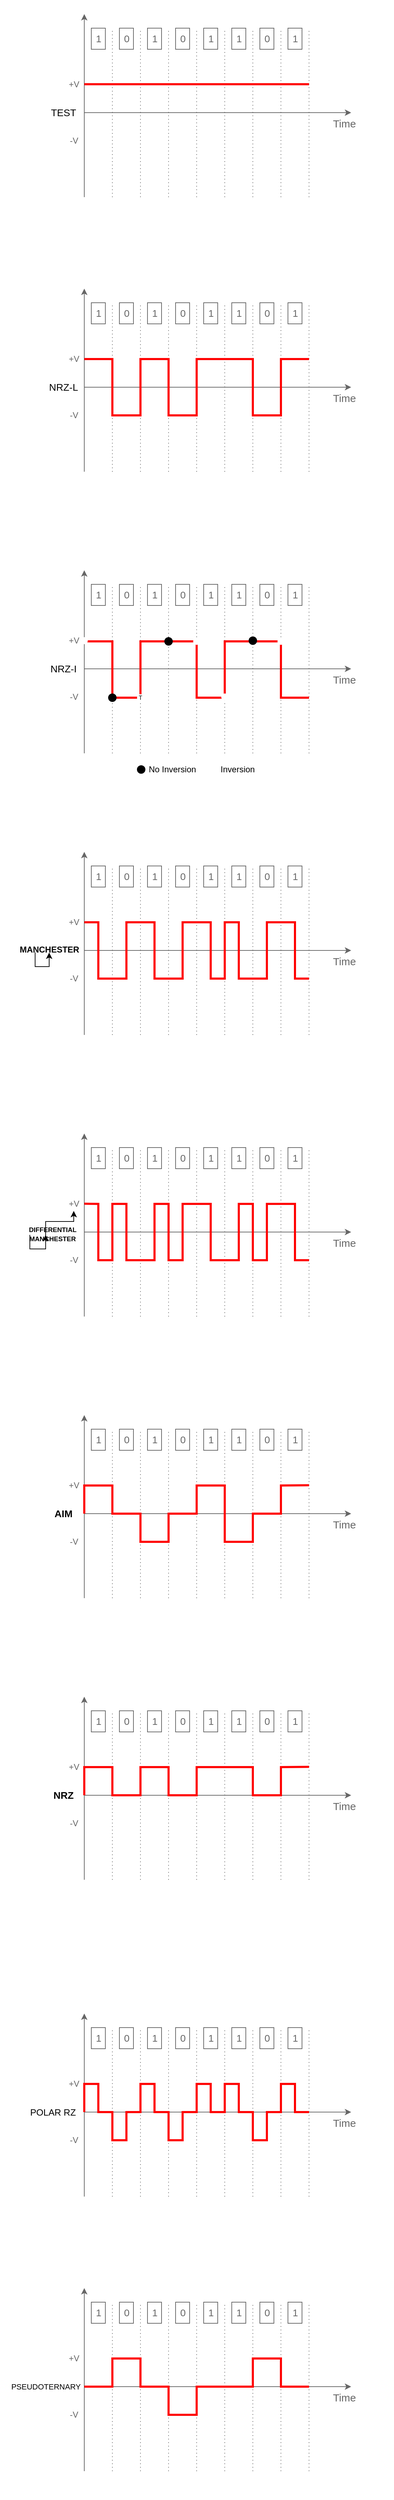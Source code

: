 <mxfile version="27.0.9">
  <diagram name="Page-1" id="RO76rcBKnGmPqaHs1j9v">
    <mxGraphModel dx="1426" dy="1871" grid="1" gridSize="10" guides="1" tooltips="1" connect="1" arrows="1" fold="1" page="1" pageScale="1" pageWidth="850" pageHeight="1100" math="0" shadow="0">
      <root>
        <mxCell id="0" />
        <mxCell id="1" parent="0" />
        <mxCell id="ORcXJ93W0Vu9azVU3s1n-64" value="" style="rounded=0;whiteSpace=wrap;html=1;strokeColor=none;fillColor=#FFFFFF;" parent="1" vertex="1">
          <mxGeometry x="120" y="120" width="520" height="320" as="geometry" />
        </mxCell>
        <mxCell id="ORcXJ93W0Vu9azVU3s1n-1" value="" style="endArrow=classic;html=1;rounded=0;strokeColor=#666666;fontColor=#666666;" parent="1" edge="1">
          <mxGeometry width="50" height="50" relative="1" as="geometry">
            <mxPoint x="200" y="400" as="sourcePoint" />
            <mxPoint x="200" y="140" as="targetPoint" />
          </mxGeometry>
        </mxCell>
        <mxCell id="ORcXJ93W0Vu9azVU3s1n-3" value="" style="endArrow=classic;html=1;rounded=0;strokeColor=#666666;fontColor=#666666;" parent="1" edge="1">
          <mxGeometry width="50" height="50" relative="1" as="geometry">
            <mxPoint x="200" y="280" as="sourcePoint" />
            <mxPoint x="580" y="280" as="targetPoint" />
          </mxGeometry>
        </mxCell>
        <mxCell id="ORcXJ93W0Vu9azVU3s1n-4" value="" style="endArrow=none;dashed=1;html=1;strokeWidth=1;rounded=0;dashPattern=1 4;jumpSize=0;strokeColor=#666666;fontColor=#666666;" parent="1" edge="1">
          <mxGeometry width="50" height="50" relative="1" as="geometry">
            <mxPoint x="240" y="400" as="sourcePoint" />
            <mxPoint x="240" y="160" as="targetPoint" />
          </mxGeometry>
        </mxCell>
        <mxCell id="ORcXJ93W0Vu9azVU3s1n-5" value="" style="endArrow=none;dashed=1;html=1;strokeWidth=1;rounded=0;dashPattern=1 4;jumpSize=0;strokeColor=#666666;fontColor=#666666;" parent="1" edge="1">
          <mxGeometry width="50" height="50" relative="1" as="geometry">
            <mxPoint x="280" y="400" as="sourcePoint" />
            <mxPoint x="280" y="160" as="targetPoint" />
          </mxGeometry>
        </mxCell>
        <mxCell id="ORcXJ93W0Vu9azVU3s1n-6" value="" style="endArrow=none;dashed=1;html=1;strokeWidth=1;rounded=0;dashPattern=1 4;jumpSize=0;strokeColor=#666666;fontColor=#666666;" parent="1" edge="1">
          <mxGeometry width="50" height="50" relative="1" as="geometry">
            <mxPoint x="320" y="400" as="sourcePoint" />
            <mxPoint x="320" y="160" as="targetPoint" />
          </mxGeometry>
        </mxCell>
        <mxCell id="ORcXJ93W0Vu9azVU3s1n-7" value="" style="endArrow=none;dashed=1;html=1;strokeWidth=1;rounded=0;dashPattern=1 4;jumpSize=0;strokeColor=#666666;fontColor=#666666;" parent="1" edge="1">
          <mxGeometry width="50" height="50" relative="1" as="geometry">
            <mxPoint x="360" y="400" as="sourcePoint" />
            <mxPoint x="360" y="160" as="targetPoint" />
          </mxGeometry>
        </mxCell>
        <mxCell id="ORcXJ93W0Vu9azVU3s1n-8" value="" style="endArrow=none;dashed=1;html=1;strokeWidth=1;rounded=0;dashPattern=1 4;jumpSize=0;strokeColor=#666666;fontColor=#666666;" parent="1" edge="1">
          <mxGeometry width="50" height="50" relative="1" as="geometry">
            <mxPoint x="400" y="400" as="sourcePoint" />
            <mxPoint x="400" y="160" as="targetPoint" />
          </mxGeometry>
        </mxCell>
        <mxCell id="ORcXJ93W0Vu9azVU3s1n-9" value="" style="endArrow=none;dashed=1;html=1;strokeWidth=1;rounded=0;dashPattern=1 4;jumpSize=0;strokeColor=#666666;fontColor=#666666;" parent="1" edge="1">
          <mxGeometry width="50" height="50" relative="1" as="geometry">
            <mxPoint x="440" y="400" as="sourcePoint" />
            <mxPoint x="440" y="160" as="targetPoint" />
          </mxGeometry>
        </mxCell>
        <mxCell id="ORcXJ93W0Vu9azVU3s1n-10" value="" style="endArrow=none;dashed=1;html=1;strokeWidth=1;rounded=0;dashPattern=1 4;jumpSize=0;strokeColor=#666666;fontColor=#666666;" parent="1" edge="1">
          <mxGeometry width="50" height="50" relative="1" as="geometry">
            <mxPoint x="480" y="400" as="sourcePoint" />
            <mxPoint x="480" y="160" as="targetPoint" />
          </mxGeometry>
        </mxCell>
        <mxCell id="ORcXJ93W0Vu9azVU3s1n-11" value="" style="endArrow=none;dashed=1;html=1;strokeWidth=1;rounded=0;dashPattern=1 4;jumpSize=0;strokeColor=#666666;fontColor=#666666;" parent="1" edge="1">
          <mxGeometry width="50" height="50" relative="1" as="geometry">
            <mxPoint x="520" y="400" as="sourcePoint" />
            <mxPoint x="520" y="160" as="targetPoint" />
          </mxGeometry>
        </mxCell>
        <mxCell id="ORcXJ93W0Vu9azVU3s1n-12" value="1" style="text;strokeColor=#666666;fillColor=none;html=1;fontSize=14;fontStyle=0;verticalAlign=middle;align=center;fontColor=#666666;" parent="1" vertex="1">
          <mxGeometry x="210" y="160" width="20" height="30" as="geometry" />
        </mxCell>
        <mxCell id="ORcXJ93W0Vu9azVU3s1n-13" value="0" style="text;strokeColor=#666666;fillColor=none;html=1;fontSize=14;fontStyle=0;verticalAlign=middle;align=center;fontColor=#666666;" parent="1" vertex="1">
          <mxGeometry x="250" y="160" width="20" height="30" as="geometry" />
        </mxCell>
        <mxCell id="ORcXJ93W0Vu9azVU3s1n-14" value="0" style="text;strokeColor=#666666;fillColor=none;html=1;fontSize=14;fontStyle=0;verticalAlign=middle;align=center;fontColor=#666666;" parent="1" vertex="1">
          <mxGeometry x="330" y="160" width="20" height="30" as="geometry" />
        </mxCell>
        <mxCell id="ORcXJ93W0Vu9azVU3s1n-15" value="1" style="text;strokeColor=#666666;fillColor=none;html=1;fontSize=14;fontStyle=0;verticalAlign=middle;align=center;fontColor=#666666;" parent="1" vertex="1">
          <mxGeometry x="290" y="160" width="20" height="30" as="geometry" />
        </mxCell>
        <mxCell id="ORcXJ93W0Vu9azVU3s1n-16" value="1" style="text;strokeColor=#666666;fillColor=none;html=1;fontSize=14;fontStyle=0;verticalAlign=middle;align=center;fontColor=#666666;" parent="1" vertex="1">
          <mxGeometry x="370" y="160" width="20" height="30" as="geometry" />
        </mxCell>
        <mxCell id="ORcXJ93W0Vu9azVU3s1n-17" value="1" style="text;strokeColor=#666666;fillColor=none;html=1;fontSize=14;fontStyle=0;verticalAlign=middle;align=center;fontColor=#666666;" parent="1" vertex="1">
          <mxGeometry x="410" y="160" width="20" height="30" as="geometry" />
        </mxCell>
        <mxCell id="ORcXJ93W0Vu9azVU3s1n-18" value="1" style="text;strokeColor=#666666;fillColor=none;html=1;fontSize=14;fontStyle=0;verticalAlign=middle;align=center;fontColor=#666666;" parent="1" vertex="1">
          <mxGeometry x="490" y="160" width="20" height="30" as="geometry" />
        </mxCell>
        <mxCell id="ORcXJ93W0Vu9azVU3s1n-19" value="0" style="text;strokeColor=#666666;fillColor=none;html=1;fontSize=14;fontStyle=0;verticalAlign=middle;align=center;fontColor=#666666;" parent="1" vertex="1">
          <mxGeometry x="450" y="160" width="20" height="30" as="geometry" />
        </mxCell>
        <mxCell id="ORcXJ93W0Vu9azVU3s1n-38" value="Time" style="text;strokeColor=none;fillColor=none;html=1;fontSize=15;fontStyle=0;verticalAlign=middle;align=center;fontColor=#666666;" parent="1" vertex="1">
          <mxGeometry x="550" y="290" width="40" height="10" as="geometry" />
        </mxCell>
        <mxCell id="ORcXJ93W0Vu9azVU3s1n-39" value="NRZ-L" style="text;strokeColor=none;fillColor=none;html=1;fontSize=14;fontStyle=0;verticalAlign=middle;align=center;fontColor=#000000;" parent="1" vertex="1">
          <mxGeometry x="150" y="275" width="40" height="10" as="geometry" />
        </mxCell>
        <mxCell id="ORcXJ93W0Vu9azVU3s1n-60" value="" style="endArrow=none;html=1;rounded=0;fontColor=#CC0000;fillColor=#a20025;strokeColor=#FF0000;strokeWidth=3;" parent="1" edge="1">
          <mxGeometry width="50" height="50" relative="1" as="geometry">
            <mxPoint x="200" y="240" as="sourcePoint" />
            <mxPoint x="520" y="240" as="targetPoint" />
            <Array as="points">
              <mxPoint x="200" y="240" />
              <mxPoint x="240" y="240" />
              <mxPoint x="240" y="320" />
              <mxPoint x="280" y="320" />
              <mxPoint x="280" y="240" />
              <mxPoint x="320" y="240" />
              <mxPoint x="320" y="320" />
              <mxPoint x="360" y="320" />
              <mxPoint x="360" y="240" />
              <mxPoint x="440" y="240" />
              <mxPoint x="440" y="320" />
              <mxPoint x="480" y="320" />
              <mxPoint x="480" y="240" />
            </Array>
          </mxGeometry>
        </mxCell>
        <mxCell id="ORcXJ93W0Vu9azVU3s1n-61" value="-V" style="text;strokeColor=none;fillColor=none;html=1;fontSize=12;fontStyle=0;verticalAlign=middle;align=center;fontColor=#666666;spacing=1;" parent="1" vertex="1">
          <mxGeometry x="170" y="310" width="30" height="20" as="geometry" />
        </mxCell>
        <mxCell id="ORcXJ93W0Vu9azVU3s1n-62" value="+V" style="text;strokeColor=none;fillColor=none;html=1;fontSize=12;fontStyle=0;verticalAlign=middle;align=center;fontColor=#666666;spacing=1;" parent="1" vertex="1">
          <mxGeometry x="170" y="230" width="30" height="20" as="geometry" />
        </mxCell>
        <mxCell id="ORcXJ93W0Vu9azVU3s1n-65" value="" style="rounded=0;whiteSpace=wrap;html=1;strokeColor=none;fillColor=#FFFFFF;strokeWidth=2;" parent="1" vertex="1">
          <mxGeometry x="120" y="520" width="520" height="320" as="geometry" />
        </mxCell>
        <mxCell id="ORcXJ93W0Vu9azVU3s1n-66" value="" style="endArrow=classic;html=1;rounded=0;strokeColor=#666666;fontColor=#666666;" parent="1" edge="1">
          <mxGeometry width="50" height="50" relative="1" as="geometry">
            <mxPoint x="200" y="800" as="sourcePoint" />
            <mxPoint x="200" y="540" as="targetPoint" />
          </mxGeometry>
        </mxCell>
        <mxCell id="ORcXJ93W0Vu9azVU3s1n-67" value="" style="endArrow=classic;html=1;rounded=0;strokeColor=#666666;fontColor=#666666;" parent="1" edge="1">
          <mxGeometry width="50" height="50" relative="1" as="geometry">
            <mxPoint x="200" y="680" as="sourcePoint" />
            <mxPoint x="580" y="680" as="targetPoint" />
          </mxGeometry>
        </mxCell>
        <mxCell id="ORcXJ93W0Vu9azVU3s1n-68" value="" style="endArrow=none;dashed=1;html=1;strokeWidth=1;rounded=0;dashPattern=1 4;jumpSize=0;strokeColor=#666666;fontColor=#666666;" parent="1" edge="1">
          <mxGeometry width="50" height="50" relative="1" as="geometry">
            <mxPoint x="240" y="800" as="sourcePoint" />
            <mxPoint x="240" y="560" as="targetPoint" />
          </mxGeometry>
        </mxCell>
        <mxCell id="ORcXJ93W0Vu9azVU3s1n-69" value="" style="endArrow=none;dashed=1;html=1;strokeWidth=1;rounded=0;dashPattern=1 4;jumpSize=0;strokeColor=#666666;fontColor=#666666;" parent="1" edge="1">
          <mxGeometry width="50" height="50" relative="1" as="geometry">
            <mxPoint x="280" y="800" as="sourcePoint" />
            <mxPoint x="280" y="560" as="targetPoint" />
          </mxGeometry>
        </mxCell>
        <mxCell id="ORcXJ93W0Vu9azVU3s1n-70" value="" style="endArrow=none;dashed=1;html=1;strokeWidth=1;rounded=0;dashPattern=1 4;jumpSize=0;strokeColor=#666666;fontColor=#666666;" parent="1" edge="1">
          <mxGeometry width="50" height="50" relative="1" as="geometry">
            <mxPoint x="320" y="800" as="sourcePoint" />
            <mxPoint x="320" y="560" as="targetPoint" />
          </mxGeometry>
        </mxCell>
        <mxCell id="ORcXJ93W0Vu9azVU3s1n-71" value="" style="endArrow=none;dashed=1;html=1;strokeWidth=1;rounded=0;dashPattern=1 4;jumpSize=0;strokeColor=#666666;fontColor=#666666;" parent="1" edge="1">
          <mxGeometry width="50" height="50" relative="1" as="geometry">
            <mxPoint x="360" y="800" as="sourcePoint" />
            <mxPoint x="360" y="560" as="targetPoint" />
          </mxGeometry>
        </mxCell>
        <mxCell id="ORcXJ93W0Vu9azVU3s1n-72" value="" style="endArrow=none;dashed=1;html=1;strokeWidth=1;rounded=0;dashPattern=1 4;jumpSize=0;strokeColor=#666666;fontColor=#666666;" parent="1" edge="1">
          <mxGeometry width="50" height="50" relative="1" as="geometry">
            <mxPoint x="400" y="800" as="sourcePoint" />
            <mxPoint x="400" y="560" as="targetPoint" />
          </mxGeometry>
        </mxCell>
        <mxCell id="ORcXJ93W0Vu9azVU3s1n-73" value="" style="endArrow=none;dashed=1;html=1;strokeWidth=1;rounded=0;dashPattern=1 4;jumpSize=0;strokeColor=#666666;fontColor=#666666;" parent="1" edge="1">
          <mxGeometry width="50" height="50" relative="1" as="geometry">
            <mxPoint x="440" y="800" as="sourcePoint" />
            <mxPoint x="440" y="560" as="targetPoint" />
          </mxGeometry>
        </mxCell>
        <mxCell id="ORcXJ93W0Vu9azVU3s1n-74" value="" style="endArrow=none;dashed=1;html=1;strokeWidth=1;rounded=0;dashPattern=1 4;jumpSize=0;strokeColor=#666666;fontColor=#666666;" parent="1" edge="1">
          <mxGeometry width="50" height="50" relative="1" as="geometry">
            <mxPoint x="480" y="800" as="sourcePoint" />
            <mxPoint x="480" y="560" as="targetPoint" />
          </mxGeometry>
        </mxCell>
        <mxCell id="ORcXJ93W0Vu9azVU3s1n-75" value="" style="endArrow=none;dashed=1;html=1;strokeWidth=1;rounded=0;dashPattern=1 4;jumpSize=0;strokeColor=#666666;fontColor=#666666;" parent="1" edge="1">
          <mxGeometry width="50" height="50" relative="1" as="geometry">
            <mxPoint x="520" y="800" as="sourcePoint" />
            <mxPoint x="520" y="560" as="targetPoint" />
          </mxGeometry>
        </mxCell>
        <mxCell id="ORcXJ93W0Vu9azVU3s1n-76" value="1" style="text;strokeColor=#666666;fillColor=none;html=1;fontSize=14;fontStyle=0;verticalAlign=middle;align=center;fontColor=#666666;" parent="1" vertex="1">
          <mxGeometry x="210" y="560" width="20" height="30" as="geometry" />
        </mxCell>
        <mxCell id="ORcXJ93W0Vu9azVU3s1n-77" value="0" style="text;strokeColor=#666666;fillColor=none;html=1;fontSize=14;fontStyle=0;verticalAlign=middle;align=center;fontColor=#666666;" parent="1" vertex="1">
          <mxGeometry x="250" y="560" width="20" height="30" as="geometry" />
        </mxCell>
        <mxCell id="ORcXJ93W0Vu9azVU3s1n-78" value="0" style="text;strokeColor=#666666;fillColor=none;html=1;fontSize=14;fontStyle=0;verticalAlign=middle;align=center;fontColor=#666666;" parent="1" vertex="1">
          <mxGeometry x="330" y="560" width="20" height="30" as="geometry" />
        </mxCell>
        <mxCell id="ORcXJ93W0Vu9azVU3s1n-79" value="1" style="text;strokeColor=#666666;fillColor=none;html=1;fontSize=14;fontStyle=0;verticalAlign=middle;align=center;fontColor=#666666;" parent="1" vertex="1">
          <mxGeometry x="290" y="560" width="20" height="30" as="geometry" />
        </mxCell>
        <mxCell id="ORcXJ93W0Vu9azVU3s1n-80" value="1" style="text;strokeColor=#666666;fillColor=none;html=1;fontSize=14;fontStyle=0;verticalAlign=middle;align=center;fontColor=#666666;" parent="1" vertex="1">
          <mxGeometry x="370" y="560" width="20" height="30" as="geometry" />
        </mxCell>
        <mxCell id="ORcXJ93W0Vu9azVU3s1n-81" value="1" style="text;strokeColor=#666666;fillColor=none;html=1;fontSize=14;fontStyle=0;verticalAlign=middle;align=center;fontColor=#666666;" parent="1" vertex="1">
          <mxGeometry x="410" y="560" width="20" height="30" as="geometry" />
        </mxCell>
        <mxCell id="ORcXJ93W0Vu9azVU3s1n-82" value="1" style="text;strokeColor=#666666;fillColor=none;html=1;fontSize=14;fontStyle=0;verticalAlign=middle;align=center;fontColor=#666666;" parent="1" vertex="1">
          <mxGeometry x="490" y="560" width="20" height="30" as="geometry" />
        </mxCell>
        <mxCell id="ORcXJ93W0Vu9azVU3s1n-83" value="0" style="text;strokeColor=#666666;fillColor=none;html=1;fontSize=14;fontStyle=0;verticalAlign=middle;align=center;fontColor=#666666;" parent="1" vertex="1">
          <mxGeometry x="450" y="560" width="20" height="30" as="geometry" />
        </mxCell>
        <mxCell id="ORcXJ93W0Vu9azVU3s1n-84" value="Time" style="text;strokeColor=none;fillColor=none;html=1;fontSize=15;fontStyle=0;verticalAlign=middle;align=center;fontColor=#666666;" parent="1" vertex="1">
          <mxGeometry x="550" y="690" width="40" height="10" as="geometry" />
        </mxCell>
        <mxCell id="ORcXJ93W0Vu9azVU3s1n-85" value="NRZ-I" style="text;strokeColor=none;fillColor=none;html=1;fontSize=14;fontStyle=0;verticalAlign=middle;align=center;fontColor=#000000;" parent="1" vertex="1">
          <mxGeometry x="150" y="675" width="40" height="10" as="geometry" />
        </mxCell>
        <mxCell id="ORcXJ93W0Vu9azVU3s1n-87" value="-V" style="text;strokeColor=none;fillColor=none;html=1;fontSize=12;fontStyle=0;verticalAlign=middle;align=center;fontColor=#666666;spacing=1;" parent="1" vertex="1">
          <mxGeometry x="170" y="710" width="30" height="20" as="geometry" />
        </mxCell>
        <mxCell id="ORcXJ93W0Vu9azVU3s1n-88" value="+V" style="text;strokeColor=none;fillColor=none;html=1;fontSize=12;fontStyle=0;verticalAlign=middle;align=center;fontColor=#666666;spacing=1;" parent="1" vertex="1">
          <mxGeometry x="170" y="630" width="30" height="20" as="geometry" />
        </mxCell>
        <mxCell id="ORcXJ93W0Vu9azVU3s1n-90" value="" style="endArrow=none;html=1;rounded=0;fontColor=#CC0000;fillColor=#a20025;strokeColor=#FF0000;strokeWidth=3;" parent="1" edge="1">
          <mxGeometry width="50" height="50" relative="1" as="geometry">
            <mxPoint x="200" y="641" as="sourcePoint" />
            <mxPoint x="520" y="721" as="targetPoint" />
            <Array as="points">
              <mxPoint x="240" y="641" />
              <mxPoint x="240" y="721" />
              <mxPoint x="280" y="721" />
              <mxPoint x="280" y="641" />
              <mxPoint x="320" y="641" />
              <mxPoint x="340" y="641" />
              <mxPoint x="360" y="641" />
              <mxPoint x="360" y="721" />
              <mxPoint x="400" y="721" />
              <mxPoint x="400" y="641" />
              <mxPoint x="440" y="641" />
              <mxPoint x="480" y="641" />
              <mxPoint x="480" y="721" />
              <mxPoint x="520" y="721" />
            </Array>
          </mxGeometry>
        </mxCell>
        <mxCell id="ORcXJ93W0Vu9azVU3s1n-91" value="" style="rounded=0;whiteSpace=wrap;html=1;strokeColor=none;fillColor=#FFFFFF;" parent="1" vertex="1">
          <mxGeometry x="120" y="-270" width="520" height="320" as="geometry" />
        </mxCell>
        <mxCell id="ORcXJ93W0Vu9azVU3s1n-92" value="" style="endArrow=classic;html=1;rounded=0;strokeColor=#666666;fontColor=#666666;" parent="1" edge="1">
          <mxGeometry width="50" height="50" relative="1" as="geometry">
            <mxPoint x="200" y="10" as="sourcePoint" />
            <mxPoint x="200" y="-250" as="targetPoint" />
          </mxGeometry>
        </mxCell>
        <mxCell id="ORcXJ93W0Vu9azVU3s1n-93" value="" style="endArrow=classic;html=1;rounded=0;strokeColor=#666666;fontColor=#666666;" parent="1" edge="1">
          <mxGeometry width="50" height="50" relative="1" as="geometry">
            <mxPoint x="200" y="-110" as="sourcePoint" />
            <mxPoint x="580" y="-110" as="targetPoint" />
          </mxGeometry>
        </mxCell>
        <mxCell id="ORcXJ93W0Vu9azVU3s1n-94" value="" style="endArrow=none;dashed=1;html=1;strokeWidth=1;rounded=0;dashPattern=1 4;jumpSize=0;strokeColor=#666666;fontColor=#666666;" parent="1" edge="1">
          <mxGeometry width="50" height="50" relative="1" as="geometry">
            <mxPoint x="240" y="10" as="sourcePoint" />
            <mxPoint x="240" y="-230" as="targetPoint" />
          </mxGeometry>
        </mxCell>
        <mxCell id="ORcXJ93W0Vu9azVU3s1n-95" value="" style="endArrow=none;dashed=1;html=1;strokeWidth=1;rounded=0;dashPattern=1 4;jumpSize=0;strokeColor=#666666;fontColor=#666666;" parent="1" edge="1">
          <mxGeometry width="50" height="50" relative="1" as="geometry">
            <mxPoint x="280" y="10" as="sourcePoint" />
            <mxPoint x="280" y="-230" as="targetPoint" />
          </mxGeometry>
        </mxCell>
        <mxCell id="ORcXJ93W0Vu9azVU3s1n-96" value="" style="endArrow=none;dashed=1;html=1;strokeWidth=1;rounded=0;dashPattern=1 4;jumpSize=0;strokeColor=#666666;fontColor=#666666;" parent="1" edge="1">
          <mxGeometry width="50" height="50" relative="1" as="geometry">
            <mxPoint x="320" y="10" as="sourcePoint" />
            <mxPoint x="320" y="-230" as="targetPoint" />
          </mxGeometry>
        </mxCell>
        <mxCell id="ORcXJ93W0Vu9azVU3s1n-97" value="" style="endArrow=none;dashed=1;html=1;strokeWidth=1;rounded=0;dashPattern=1 4;jumpSize=0;strokeColor=#666666;fontColor=#666666;" parent="1" edge="1">
          <mxGeometry width="50" height="50" relative="1" as="geometry">
            <mxPoint x="360" y="10" as="sourcePoint" />
            <mxPoint x="360" y="-230" as="targetPoint" />
          </mxGeometry>
        </mxCell>
        <mxCell id="ORcXJ93W0Vu9azVU3s1n-98" value="" style="endArrow=none;dashed=1;html=1;strokeWidth=1;rounded=0;dashPattern=1 4;jumpSize=0;strokeColor=#666666;fontColor=#666666;" parent="1" edge="1">
          <mxGeometry width="50" height="50" relative="1" as="geometry">
            <mxPoint x="400" y="10" as="sourcePoint" />
            <mxPoint x="400" y="-230" as="targetPoint" />
          </mxGeometry>
        </mxCell>
        <mxCell id="ORcXJ93W0Vu9azVU3s1n-99" value="" style="endArrow=none;dashed=1;html=1;strokeWidth=1;rounded=0;dashPattern=1 4;jumpSize=0;strokeColor=#666666;fontColor=#666666;" parent="1" edge="1">
          <mxGeometry width="50" height="50" relative="1" as="geometry">
            <mxPoint x="440" y="10" as="sourcePoint" />
            <mxPoint x="440" y="-230" as="targetPoint" />
          </mxGeometry>
        </mxCell>
        <mxCell id="ORcXJ93W0Vu9azVU3s1n-100" value="" style="endArrow=none;dashed=1;html=1;strokeWidth=1;rounded=0;dashPattern=1 4;jumpSize=0;strokeColor=#666666;fontColor=#666666;" parent="1" edge="1">
          <mxGeometry width="50" height="50" relative="1" as="geometry">
            <mxPoint x="480" y="10" as="sourcePoint" />
            <mxPoint x="480" y="-230" as="targetPoint" />
          </mxGeometry>
        </mxCell>
        <mxCell id="ORcXJ93W0Vu9azVU3s1n-101" value="" style="endArrow=none;dashed=1;html=1;strokeWidth=1;rounded=0;dashPattern=1 4;jumpSize=0;strokeColor=#666666;fontColor=#666666;" parent="1" edge="1">
          <mxGeometry width="50" height="50" relative="1" as="geometry">
            <mxPoint x="520" y="10" as="sourcePoint" />
            <mxPoint x="520" y="-230" as="targetPoint" />
          </mxGeometry>
        </mxCell>
        <mxCell id="ORcXJ93W0Vu9azVU3s1n-102" value="1" style="text;strokeColor=#666666;fillColor=none;html=1;fontSize=14;fontStyle=0;verticalAlign=middle;align=center;fontColor=#666666;" parent="1" vertex="1">
          <mxGeometry x="210" y="-230" width="20" height="30" as="geometry" />
        </mxCell>
        <mxCell id="ORcXJ93W0Vu9azVU3s1n-103" value="0" style="text;strokeColor=#666666;fillColor=none;html=1;fontSize=14;fontStyle=0;verticalAlign=middle;align=center;fontColor=#666666;" parent="1" vertex="1">
          <mxGeometry x="250" y="-230" width="20" height="30" as="geometry" />
        </mxCell>
        <mxCell id="ORcXJ93W0Vu9azVU3s1n-104" value="0" style="text;strokeColor=#666666;fillColor=none;html=1;fontSize=14;fontStyle=0;verticalAlign=middle;align=center;fontColor=#666666;" parent="1" vertex="1">
          <mxGeometry x="330" y="-230" width="20" height="30" as="geometry" />
        </mxCell>
        <mxCell id="ORcXJ93W0Vu9azVU3s1n-105" value="1" style="text;strokeColor=#666666;fillColor=none;html=1;fontSize=14;fontStyle=0;verticalAlign=middle;align=center;fontColor=#666666;" parent="1" vertex="1">
          <mxGeometry x="290" y="-230" width="20" height="30" as="geometry" />
        </mxCell>
        <mxCell id="ORcXJ93W0Vu9azVU3s1n-106" value="1" style="text;strokeColor=#666666;fillColor=none;html=1;fontSize=14;fontStyle=0;verticalAlign=middle;align=center;fontColor=#666666;" parent="1" vertex="1">
          <mxGeometry x="370" y="-230" width="20" height="30" as="geometry" />
        </mxCell>
        <mxCell id="ORcXJ93W0Vu9azVU3s1n-107" value="1" style="text;strokeColor=#666666;fillColor=none;html=1;fontSize=14;fontStyle=0;verticalAlign=middle;align=center;fontColor=#666666;" parent="1" vertex="1">
          <mxGeometry x="410" y="-230" width="20" height="30" as="geometry" />
        </mxCell>
        <mxCell id="ORcXJ93W0Vu9azVU3s1n-108" value="1" style="text;strokeColor=#666666;fillColor=none;html=1;fontSize=14;fontStyle=0;verticalAlign=middle;align=center;fontColor=#666666;" parent="1" vertex="1">
          <mxGeometry x="490" y="-230" width="20" height="30" as="geometry" />
        </mxCell>
        <mxCell id="ORcXJ93W0Vu9azVU3s1n-109" value="0" style="text;strokeColor=#666666;fillColor=none;html=1;fontSize=14;fontStyle=0;verticalAlign=middle;align=center;fontColor=#666666;" parent="1" vertex="1">
          <mxGeometry x="450" y="-230" width="20" height="30" as="geometry" />
        </mxCell>
        <mxCell id="ORcXJ93W0Vu9azVU3s1n-110" value="Time" style="text;strokeColor=none;fillColor=none;html=1;fontSize=15;fontStyle=0;verticalAlign=middle;align=center;fontColor=#666666;" parent="1" vertex="1">
          <mxGeometry x="550" y="-100" width="40" height="10" as="geometry" />
        </mxCell>
        <mxCell id="ORcXJ93W0Vu9azVU3s1n-111" value="TEST" style="text;strokeColor=none;fillColor=none;html=1;fontSize=14;fontStyle=0;verticalAlign=middle;align=center;fontColor=#000000;" parent="1" vertex="1">
          <mxGeometry x="150" y="-115" width="40" height="10" as="geometry" />
        </mxCell>
        <mxCell id="ORcXJ93W0Vu9azVU3s1n-113" value="-V" style="text;strokeColor=none;fillColor=none;html=1;fontSize=12;fontStyle=0;verticalAlign=middle;align=center;fontColor=#666666;spacing=1;" parent="1" vertex="1">
          <mxGeometry x="170" y="-80" width="30" height="20" as="geometry" />
        </mxCell>
        <mxCell id="ORcXJ93W0Vu9azVU3s1n-114" value="+V" style="text;strokeColor=none;fillColor=none;html=1;fontSize=12;fontStyle=0;verticalAlign=middle;align=center;fontColor=#666666;spacing=1;" parent="1" vertex="1">
          <mxGeometry x="170" y="-160" width="30" height="20" as="geometry" />
        </mxCell>
        <mxCell id="ORcXJ93W0Vu9azVU3s1n-115" value="" style="endArrow=none;html=1;rounded=0;fontColor=#CC0000;fillColor=#a20025;strokeColor=#FF0000;strokeWidth=3;" parent="1" edge="1">
          <mxGeometry width="50" height="50" relative="1" as="geometry">
            <mxPoint x="200" y="-150.34" as="sourcePoint" />
            <mxPoint x="520" y="-150.34" as="targetPoint" />
            <Array as="points">
              <mxPoint x="200" y="-150.34" />
            </Array>
          </mxGeometry>
        </mxCell>
        <mxCell id="ORcXJ93W0Vu9azVU3s1n-118" value="" style="ellipse;shape=doubleEllipse;whiteSpace=wrap;html=1;aspect=fixed;strokeColor=none;fontSize=8;" parent="1" vertex="1">
          <mxGeometry x="195" y="635" width="10" height="10" as="geometry" />
        </mxCell>
        <mxCell id="ORcXJ93W0Vu9azVU3s1n-120" value="T" style="ellipse;shape=doubleEllipse;whiteSpace=wrap;html=1;aspect=fixed;strokeColor=none;fontSize=8;strokeWidth=2;" parent="1" vertex="1">
          <mxGeometry x="275" y="716" width="10" height="10" as="geometry" />
        </mxCell>
        <mxCell id="ORcXJ93W0Vu9azVU3s1n-122" value="" style="ellipse;shape=doubleEllipse;whiteSpace=wrap;html=1;aspect=fixed;strokeColor=#000000;fontSize=8;fillColor=light-dark(#000000,#FFFFFF);perimeterSpacing=0;strokeWidth=2;shadow=0;" parent="1" vertex="1">
          <mxGeometry x="235" y="716" width="10" height="10" as="geometry" />
        </mxCell>
        <mxCell id="ORcXJ93W0Vu9azVU3s1n-123" value="" style="ellipse;shape=doubleEllipse;whiteSpace=wrap;html=1;aspect=fixed;strokeColor=#000000;fontSize=8;fillColor=light-dark(#000000,#FFFFFF);perimeterSpacing=0;strokeWidth=2;shadow=0;" parent="1" vertex="1">
          <mxGeometry x="315" y="636" width="10" height="10" as="geometry" />
        </mxCell>
        <mxCell id="ORcXJ93W0Vu9azVU3s1n-125" value="" style="ellipse;shape=doubleEllipse;whiteSpace=wrap;html=1;aspect=fixed;strokeColor=none;fontSize=8;strokeWidth=2;" parent="1" vertex="1">
          <mxGeometry x="355" y="636" width="10" height="10" as="geometry" />
        </mxCell>
        <mxCell id="ORcXJ93W0Vu9azVU3s1n-126" value="" style="ellipse;shape=doubleEllipse;whiteSpace=wrap;html=1;aspect=fixed;strokeColor=#000000;fontSize=8;fillColor=light-dark(#000000,#FFFFFF);perimeterSpacing=0;strokeWidth=2;shadow=0;" parent="1" vertex="1">
          <mxGeometry x="435" y="635" width="10" height="10" as="geometry" />
        </mxCell>
        <mxCell id="ORcXJ93W0Vu9azVU3s1n-127" value="" style="ellipse;shape=doubleEllipse;whiteSpace=wrap;html=1;aspect=fixed;strokeColor=none;fontSize=8;strokeWidth=2;" parent="1" vertex="1">
          <mxGeometry x="475" y="636" width="10" height="10" as="geometry" />
        </mxCell>
        <mxCell id="ORcXJ93W0Vu9azVU3s1n-129" value="" style="ellipse;shape=doubleEllipse;whiteSpace=wrap;html=1;aspect=fixed;strokeColor=none;fontSize=8;strokeWidth=2;" parent="1" vertex="1">
          <mxGeometry x="395" y="715" width="10" height="10" as="geometry" />
        </mxCell>
        <mxCell id="ORcXJ93W0Vu9azVU3s1n-130" value="" style="rounded=0;whiteSpace=wrap;html=1;strokeColor=none;fillColor=#FFFFFF;" parent="1" vertex="1">
          <mxGeometry x="80" y="920" width="560" height="320" as="geometry" />
        </mxCell>
        <mxCell id="ORcXJ93W0Vu9azVU3s1n-131" value="" style="endArrow=classic;html=1;rounded=0;strokeColor=#666666;fontColor=#666666;" parent="1" edge="1">
          <mxGeometry width="50" height="50" relative="1" as="geometry">
            <mxPoint x="200" y="1200" as="sourcePoint" />
            <mxPoint x="200" y="940" as="targetPoint" />
          </mxGeometry>
        </mxCell>
        <mxCell id="ORcXJ93W0Vu9azVU3s1n-132" value="" style="endArrow=classic;html=1;rounded=0;strokeColor=#666666;fontColor=#666666;" parent="1" edge="1">
          <mxGeometry width="50" height="50" relative="1" as="geometry">
            <mxPoint x="200" y="1080" as="sourcePoint" />
            <mxPoint x="580" y="1080" as="targetPoint" />
          </mxGeometry>
        </mxCell>
        <mxCell id="ORcXJ93W0Vu9azVU3s1n-133" value="" style="endArrow=none;dashed=1;html=1;strokeWidth=1;rounded=0;dashPattern=1 4;jumpSize=0;strokeColor=#666666;fontColor=#666666;" parent="1" edge="1">
          <mxGeometry width="50" height="50" relative="1" as="geometry">
            <mxPoint x="240" y="1200" as="sourcePoint" />
            <mxPoint x="240" y="960" as="targetPoint" />
          </mxGeometry>
        </mxCell>
        <mxCell id="ORcXJ93W0Vu9azVU3s1n-134" value="" style="endArrow=none;dashed=1;html=1;strokeWidth=1;rounded=0;dashPattern=1 4;jumpSize=0;strokeColor=#666666;fontColor=#666666;" parent="1" edge="1">
          <mxGeometry width="50" height="50" relative="1" as="geometry">
            <mxPoint x="280" y="1200" as="sourcePoint" />
            <mxPoint x="280" y="960" as="targetPoint" />
          </mxGeometry>
        </mxCell>
        <mxCell id="ORcXJ93W0Vu9azVU3s1n-135" value="" style="endArrow=none;dashed=1;html=1;strokeWidth=1;rounded=0;dashPattern=1 4;jumpSize=0;strokeColor=#666666;fontColor=#666666;" parent="1" edge="1">
          <mxGeometry width="50" height="50" relative="1" as="geometry">
            <mxPoint x="320" y="1200" as="sourcePoint" />
            <mxPoint x="320" y="960" as="targetPoint" />
          </mxGeometry>
        </mxCell>
        <mxCell id="ORcXJ93W0Vu9azVU3s1n-136" value="" style="endArrow=none;dashed=1;html=1;strokeWidth=1;rounded=0;dashPattern=1 4;jumpSize=0;strokeColor=#666666;fontColor=#666666;" parent="1" edge="1">
          <mxGeometry width="50" height="50" relative="1" as="geometry">
            <mxPoint x="360" y="1200" as="sourcePoint" />
            <mxPoint x="360" y="960" as="targetPoint" />
          </mxGeometry>
        </mxCell>
        <mxCell id="ORcXJ93W0Vu9azVU3s1n-137" value="" style="endArrow=none;dashed=1;html=1;strokeWidth=1;rounded=0;dashPattern=1 4;jumpSize=0;strokeColor=#666666;fontColor=#666666;" parent="1" edge="1">
          <mxGeometry width="50" height="50" relative="1" as="geometry">
            <mxPoint x="400" y="1200" as="sourcePoint" />
            <mxPoint x="400" y="960" as="targetPoint" />
          </mxGeometry>
        </mxCell>
        <mxCell id="ORcXJ93W0Vu9azVU3s1n-138" value="" style="endArrow=none;dashed=1;html=1;strokeWidth=1;rounded=0;dashPattern=1 4;jumpSize=0;strokeColor=#666666;fontColor=#666666;" parent="1" edge="1">
          <mxGeometry width="50" height="50" relative="1" as="geometry">
            <mxPoint x="440" y="1200" as="sourcePoint" />
            <mxPoint x="440" y="960" as="targetPoint" />
          </mxGeometry>
        </mxCell>
        <mxCell id="ORcXJ93W0Vu9azVU3s1n-139" value="" style="endArrow=none;dashed=1;html=1;strokeWidth=1;rounded=0;dashPattern=1 4;jumpSize=0;strokeColor=#666666;fontColor=#666666;" parent="1" edge="1">
          <mxGeometry width="50" height="50" relative="1" as="geometry">
            <mxPoint x="480" y="1200" as="sourcePoint" />
            <mxPoint x="480" y="960" as="targetPoint" />
          </mxGeometry>
        </mxCell>
        <mxCell id="ORcXJ93W0Vu9azVU3s1n-140" value="" style="endArrow=none;dashed=1;html=1;strokeWidth=1;rounded=0;dashPattern=1 4;jumpSize=0;strokeColor=#666666;fontColor=#666666;" parent="1" edge="1">
          <mxGeometry width="50" height="50" relative="1" as="geometry">
            <mxPoint x="520" y="1200" as="sourcePoint" />
            <mxPoint x="520" y="960" as="targetPoint" />
          </mxGeometry>
        </mxCell>
        <mxCell id="ORcXJ93W0Vu9azVU3s1n-141" value="1" style="text;strokeColor=#666666;fillColor=none;html=1;fontSize=14;fontStyle=0;verticalAlign=middle;align=center;fontColor=#666666;" parent="1" vertex="1">
          <mxGeometry x="210" y="960" width="20" height="30" as="geometry" />
        </mxCell>
        <mxCell id="ORcXJ93W0Vu9azVU3s1n-142" value="0" style="text;strokeColor=#666666;fillColor=none;html=1;fontSize=14;fontStyle=0;verticalAlign=middle;align=center;fontColor=#666666;" parent="1" vertex="1">
          <mxGeometry x="250" y="960" width="20" height="30" as="geometry" />
        </mxCell>
        <mxCell id="ORcXJ93W0Vu9azVU3s1n-143" value="0" style="text;strokeColor=#666666;fillColor=none;html=1;fontSize=14;fontStyle=0;verticalAlign=middle;align=center;fontColor=#666666;" parent="1" vertex="1">
          <mxGeometry x="330" y="960" width="20" height="30" as="geometry" />
        </mxCell>
        <mxCell id="ORcXJ93W0Vu9azVU3s1n-144" value="1" style="text;strokeColor=#666666;fillColor=none;html=1;fontSize=14;fontStyle=0;verticalAlign=middle;align=center;fontColor=#666666;" parent="1" vertex="1">
          <mxGeometry x="290" y="960" width="20" height="30" as="geometry" />
        </mxCell>
        <mxCell id="ORcXJ93W0Vu9azVU3s1n-145" value="1" style="text;strokeColor=#666666;fillColor=none;html=1;fontSize=14;fontStyle=0;verticalAlign=middle;align=center;fontColor=#666666;" parent="1" vertex="1">
          <mxGeometry x="370" y="960" width="20" height="30" as="geometry" />
        </mxCell>
        <mxCell id="ORcXJ93W0Vu9azVU3s1n-146" value="1" style="text;strokeColor=#666666;fillColor=none;html=1;fontSize=14;fontStyle=0;verticalAlign=middle;align=center;fontColor=#666666;" parent="1" vertex="1">
          <mxGeometry x="410" y="960" width="20" height="30" as="geometry" />
        </mxCell>
        <mxCell id="ORcXJ93W0Vu9azVU3s1n-147" value="1" style="text;strokeColor=#666666;fillColor=none;html=1;fontSize=14;fontStyle=0;verticalAlign=middle;align=center;fontColor=#666666;" parent="1" vertex="1">
          <mxGeometry x="490" y="960" width="20" height="30" as="geometry" />
        </mxCell>
        <mxCell id="ORcXJ93W0Vu9azVU3s1n-148" value="0" style="text;strokeColor=#666666;fillColor=none;html=1;fontSize=14;fontStyle=0;verticalAlign=middle;align=center;fontColor=#666666;" parent="1" vertex="1">
          <mxGeometry x="450" y="960" width="20" height="30" as="geometry" />
        </mxCell>
        <mxCell id="ORcXJ93W0Vu9azVU3s1n-149" value="Time" style="text;strokeColor=none;fillColor=none;html=1;fontSize=15;fontStyle=0;verticalAlign=middle;align=center;fontColor=#666666;" parent="1" vertex="1">
          <mxGeometry x="550" y="1090" width="40" height="10" as="geometry" />
        </mxCell>
        <mxCell id="ORcXJ93W0Vu9azVU3s1n-150" value="&lt;p class=&quot;MsoNormal&quot; style=&quot;margin-left:1.0in;text-indent:-1.0in;mso-text-indent-alt:&lt;br/&gt;-.25in;mso-list:l0 level1 lfo1;tab-stops:list .5in&quot;&gt;&lt;span style=&quot;&quot;&gt;&lt;font&gt;MANCHESTER&lt;/font&gt;&lt;/span&gt;&lt;/p&gt;" style="text;strokeColor=none;fillColor=none;html=1;fontSize=12;fontStyle=1;verticalAlign=middle;align=center;fontColor=#000000;" parent="1" vertex="1">
          <mxGeometry x="110" y="1075.5" width="80" height="7.5" as="geometry" />
        </mxCell>
        <mxCell id="ORcXJ93W0Vu9azVU3s1n-151" value="" style="endArrow=none;html=1;rounded=0;fontColor=#CC0000;fillColor=#a20025;strokeColor=#FF0000;strokeWidth=3;" parent="1" edge="1">
          <mxGeometry width="50" height="50" relative="1" as="geometry">
            <mxPoint x="200" y="1040" as="sourcePoint" />
            <mxPoint x="520" y="1120" as="targetPoint" />
            <Array as="points">
              <mxPoint x="200" y="1040" />
              <mxPoint x="220" y="1040" />
              <mxPoint x="220" y="1120" />
              <mxPoint x="260" y="1120" />
              <mxPoint x="260" y="1040" />
              <mxPoint x="300" y="1040" />
              <mxPoint x="300" y="1120" />
              <mxPoint x="340" y="1120" />
              <mxPoint x="340" y="1040" />
              <mxPoint x="380" y="1040" />
              <mxPoint x="380" y="1120" />
              <mxPoint x="400" y="1120" />
              <mxPoint x="400" y="1040" />
              <mxPoint x="420" y="1040" />
              <mxPoint x="420" y="1120" />
              <mxPoint x="440" y="1120" />
              <mxPoint x="460" y="1120" />
              <mxPoint x="460" y="1040" />
              <mxPoint x="480" y="1040" />
              <mxPoint x="500" y="1040" />
              <mxPoint x="500" y="1120" />
            </Array>
          </mxGeometry>
        </mxCell>
        <mxCell id="ORcXJ93W0Vu9azVU3s1n-152" value="-V" style="text;strokeColor=none;fillColor=none;html=1;fontSize=12;fontStyle=0;verticalAlign=middle;align=center;fontColor=#666666;spacing=1;" parent="1" vertex="1">
          <mxGeometry x="170" y="1110" width="30" height="20" as="geometry" />
        </mxCell>
        <mxCell id="ORcXJ93W0Vu9azVU3s1n-153" value="+V" style="text;strokeColor=none;fillColor=none;html=1;fontSize=12;fontStyle=0;verticalAlign=middle;align=center;fontColor=#666666;spacing=1;" parent="1" vertex="1">
          <mxGeometry x="170" y="1030" width="30" height="20" as="geometry" />
        </mxCell>
        <mxCell id="ORcXJ93W0Vu9azVU3s1n-154" style="edgeStyle=orthogonalEdgeStyle;rounded=0;orthogonalLoop=1;jettySize=auto;html=1;exitX=0.25;exitY=1;exitDx=0;exitDy=0;" parent="1" source="ORcXJ93W0Vu9azVU3s1n-150" target="ORcXJ93W0Vu9azVU3s1n-150" edge="1">
          <mxGeometry relative="1" as="geometry" />
        </mxCell>
        <mxCell id="ORcXJ93W0Vu9azVU3s1n-156" value="" style="rounded=0;whiteSpace=wrap;html=1;strokeColor=none;fillColor=#FFFFFF;" parent="1" vertex="1">
          <mxGeometry x="80" y="1320" width="560" height="320" as="geometry" />
        </mxCell>
        <mxCell id="ORcXJ93W0Vu9azVU3s1n-157" value="" style="endArrow=classic;html=1;rounded=0;strokeColor=#666666;fontColor=#666666;" parent="1" edge="1">
          <mxGeometry width="50" height="50" relative="1" as="geometry">
            <mxPoint x="200" y="1600" as="sourcePoint" />
            <mxPoint x="200" y="1340" as="targetPoint" />
          </mxGeometry>
        </mxCell>
        <mxCell id="ORcXJ93W0Vu9azVU3s1n-158" value="" style="endArrow=classic;html=1;rounded=0;strokeColor=#666666;fontColor=#666666;" parent="1" edge="1">
          <mxGeometry width="50" height="50" relative="1" as="geometry">
            <mxPoint x="200" y="1480" as="sourcePoint" />
            <mxPoint x="580" y="1480" as="targetPoint" />
          </mxGeometry>
        </mxCell>
        <mxCell id="ORcXJ93W0Vu9azVU3s1n-159" value="" style="endArrow=none;dashed=1;html=1;strokeWidth=1;rounded=0;dashPattern=1 4;jumpSize=0;strokeColor=#666666;fontColor=#666666;" parent="1" edge="1">
          <mxGeometry width="50" height="50" relative="1" as="geometry">
            <mxPoint x="240" y="1600" as="sourcePoint" />
            <mxPoint x="240" y="1360" as="targetPoint" />
          </mxGeometry>
        </mxCell>
        <mxCell id="ORcXJ93W0Vu9azVU3s1n-160" value="" style="endArrow=none;dashed=1;html=1;strokeWidth=1;rounded=0;dashPattern=1 4;jumpSize=0;strokeColor=#666666;fontColor=#666666;" parent="1" edge="1">
          <mxGeometry width="50" height="50" relative="1" as="geometry">
            <mxPoint x="280" y="1600" as="sourcePoint" />
            <mxPoint x="280" y="1360" as="targetPoint" />
          </mxGeometry>
        </mxCell>
        <mxCell id="ORcXJ93W0Vu9azVU3s1n-161" value="" style="endArrow=none;dashed=1;html=1;strokeWidth=1;rounded=0;dashPattern=1 4;jumpSize=0;strokeColor=#666666;fontColor=#666666;" parent="1" edge="1">
          <mxGeometry width="50" height="50" relative="1" as="geometry">
            <mxPoint x="320" y="1600" as="sourcePoint" />
            <mxPoint x="320" y="1360" as="targetPoint" />
          </mxGeometry>
        </mxCell>
        <mxCell id="ORcXJ93W0Vu9azVU3s1n-162" value="" style="endArrow=none;dashed=1;html=1;strokeWidth=1;rounded=0;dashPattern=1 4;jumpSize=0;strokeColor=#666666;fontColor=#666666;" parent="1" edge="1">
          <mxGeometry width="50" height="50" relative="1" as="geometry">
            <mxPoint x="360" y="1600" as="sourcePoint" />
            <mxPoint x="360" y="1360" as="targetPoint" />
          </mxGeometry>
        </mxCell>
        <mxCell id="ORcXJ93W0Vu9azVU3s1n-163" value="" style="endArrow=none;dashed=1;html=1;strokeWidth=1;rounded=0;dashPattern=1 4;jumpSize=0;strokeColor=#666666;fontColor=#666666;" parent="1" edge="1">
          <mxGeometry width="50" height="50" relative="1" as="geometry">
            <mxPoint x="400" y="1600" as="sourcePoint" />
            <mxPoint x="400" y="1360" as="targetPoint" />
          </mxGeometry>
        </mxCell>
        <mxCell id="ORcXJ93W0Vu9azVU3s1n-164" value="" style="endArrow=none;dashed=1;html=1;strokeWidth=1;rounded=0;dashPattern=1 4;jumpSize=0;strokeColor=#666666;fontColor=#666666;" parent="1" edge="1">
          <mxGeometry width="50" height="50" relative="1" as="geometry">
            <mxPoint x="440" y="1600" as="sourcePoint" />
            <mxPoint x="440" y="1360" as="targetPoint" />
          </mxGeometry>
        </mxCell>
        <mxCell id="ORcXJ93W0Vu9azVU3s1n-165" value="" style="endArrow=none;dashed=1;html=1;strokeWidth=1;rounded=0;dashPattern=1 4;jumpSize=0;strokeColor=#666666;fontColor=#666666;" parent="1" edge="1">
          <mxGeometry width="50" height="50" relative="1" as="geometry">
            <mxPoint x="480" y="1600" as="sourcePoint" />
            <mxPoint x="480" y="1360" as="targetPoint" />
          </mxGeometry>
        </mxCell>
        <mxCell id="ORcXJ93W0Vu9azVU3s1n-166" value="" style="endArrow=none;dashed=1;html=1;strokeWidth=1;rounded=0;dashPattern=1 4;jumpSize=0;strokeColor=#666666;fontColor=#666666;" parent="1" edge="1">
          <mxGeometry width="50" height="50" relative="1" as="geometry">
            <mxPoint x="520" y="1600" as="sourcePoint" />
            <mxPoint x="520" y="1360" as="targetPoint" />
          </mxGeometry>
        </mxCell>
        <mxCell id="ORcXJ93W0Vu9azVU3s1n-167" value="1" style="text;strokeColor=#666666;fillColor=none;html=1;fontSize=14;fontStyle=0;verticalAlign=middle;align=center;fontColor=#666666;" parent="1" vertex="1">
          <mxGeometry x="210" y="1360" width="20" height="30" as="geometry" />
        </mxCell>
        <mxCell id="ORcXJ93W0Vu9azVU3s1n-168" value="0" style="text;strokeColor=#666666;fillColor=none;html=1;fontSize=14;fontStyle=0;verticalAlign=middle;align=center;fontColor=#666666;" parent="1" vertex="1">
          <mxGeometry x="250" y="1360" width="20" height="30" as="geometry" />
        </mxCell>
        <mxCell id="ORcXJ93W0Vu9azVU3s1n-169" value="0" style="text;strokeColor=#666666;fillColor=none;html=1;fontSize=14;fontStyle=0;verticalAlign=middle;align=center;fontColor=#666666;" parent="1" vertex="1">
          <mxGeometry x="330" y="1360" width="20" height="30" as="geometry" />
        </mxCell>
        <mxCell id="ORcXJ93W0Vu9azVU3s1n-170" value="1" style="text;strokeColor=#666666;fillColor=none;html=1;fontSize=14;fontStyle=0;verticalAlign=middle;align=center;fontColor=#666666;" parent="1" vertex="1">
          <mxGeometry x="290" y="1360" width="20" height="30" as="geometry" />
        </mxCell>
        <mxCell id="ORcXJ93W0Vu9azVU3s1n-171" value="1" style="text;strokeColor=#666666;fillColor=none;html=1;fontSize=14;fontStyle=0;verticalAlign=middle;align=center;fontColor=#666666;" parent="1" vertex="1">
          <mxGeometry x="370" y="1360" width="20" height="30" as="geometry" />
        </mxCell>
        <mxCell id="ORcXJ93W0Vu9azVU3s1n-172" value="1" style="text;strokeColor=#666666;fillColor=none;html=1;fontSize=14;fontStyle=0;verticalAlign=middle;align=center;fontColor=#666666;" parent="1" vertex="1">
          <mxGeometry x="410" y="1360" width="20" height="30" as="geometry" />
        </mxCell>
        <mxCell id="ORcXJ93W0Vu9azVU3s1n-173" value="1" style="text;strokeColor=#666666;fillColor=none;html=1;fontSize=14;fontStyle=0;verticalAlign=middle;align=center;fontColor=#666666;" parent="1" vertex="1">
          <mxGeometry x="490" y="1360" width="20" height="30" as="geometry" />
        </mxCell>
        <mxCell id="ORcXJ93W0Vu9azVU3s1n-174" value="0" style="text;strokeColor=#666666;fillColor=none;html=1;fontSize=14;fontStyle=0;verticalAlign=middle;align=center;fontColor=#666666;" parent="1" vertex="1">
          <mxGeometry x="450" y="1360" width="20" height="30" as="geometry" />
        </mxCell>
        <mxCell id="ORcXJ93W0Vu9azVU3s1n-175" value="Time" style="text;strokeColor=none;fillColor=none;html=1;fontSize=15;fontStyle=0;verticalAlign=middle;align=center;fontColor=#666666;" parent="1" vertex="1">
          <mxGeometry x="550" y="1490" width="40" height="10" as="geometry" />
        </mxCell>
        <mxCell id="ORcXJ93W0Vu9azVU3s1n-176" value="&lt;h6 style=&quot;margin-left:1.0in;text-indent:-1.0in;mso-text-indent-alt:&lt;br/&gt;-.25in;mso-list:l0 level1 lfo1;tab-stops:list .5in&quot;&gt;&lt;span style=&quot;text-indent: -1in; background-color: transparent;&quot;&gt;DIFFERENTIAL&lt;/span&gt;&lt;/h6&gt;" style="text;strokeColor=none;fillColor=none;html=1;fontSize=14;fontStyle=1;verticalAlign=middle;align=right;fontColor=#000000;" parent="1" vertex="1">
          <mxGeometry x="100" y="1469.5" width="90" height="14.5" as="geometry" />
        </mxCell>
        <mxCell id="ORcXJ93W0Vu9azVU3s1n-178" value="-V" style="text;strokeColor=none;fillColor=none;html=1;fontSize=12;fontStyle=0;verticalAlign=middle;align=center;fontColor=#666666;spacing=1;" parent="1" vertex="1">
          <mxGeometry x="170" y="1510" width="30" height="20" as="geometry" />
        </mxCell>
        <mxCell id="ORcXJ93W0Vu9azVU3s1n-179" value="+V" style="text;strokeColor=none;fillColor=none;html=1;fontSize=12;fontStyle=0;verticalAlign=middle;align=center;fontColor=#666666;spacing=1;" parent="1" vertex="1">
          <mxGeometry x="170" y="1430" width="30" height="20" as="geometry" />
        </mxCell>
        <mxCell id="ORcXJ93W0Vu9azVU3s1n-180" style="edgeStyle=orthogonalEdgeStyle;rounded=0;orthogonalLoop=1;jettySize=auto;html=1;exitX=0.25;exitY=1;exitDx=0;exitDy=0;" parent="1" source="ORcXJ93W0Vu9azVU3s1n-176" target="ORcXJ93W0Vu9azVU3s1n-176" edge="1">
          <mxGeometry relative="1" as="geometry" />
        </mxCell>
        <mxCell id="vIludTGZgQKsq3HTjxsu-128" value="" style="edgeStyle=orthogonalEdgeStyle;rounded=0;orthogonalLoop=1;jettySize=auto;html=1;" parent="1" source="ORcXJ93W0Vu9azVU3s1n-181" target="ORcXJ93W0Vu9azVU3s1n-179" edge="1">
          <mxGeometry relative="1" as="geometry" />
        </mxCell>
        <mxCell id="ORcXJ93W0Vu9azVU3s1n-181" value="&lt;h6 style=&quot;margin-left:1.0in;text-indent:-1.0in;mso-text-indent-alt:&lt;br/&gt;-.25in;mso-list:l0 level1 lfo1;tab-stops:list .5in&quot;&gt;&lt;span style=&quot;background-color: transparent; text-indent: -1in;&quot;&gt;MANCHESTER&lt;/span&gt;&lt;/h6&gt;" style="text;strokeColor=none;fillColor=none;html=1;fontSize=14;fontStyle=1;verticalAlign=middle;align=right;fontColor=#000000;whiteSpace=wrap;" parent="1" vertex="1">
          <mxGeometry x="100" y="1485" width="90" height="10" as="geometry" />
        </mxCell>
        <mxCell id="vIludTGZgQKsq3HTjxsu-1" value="" style="endArrow=none;html=1;rounded=0;fontColor=#CC0000;fillColor=#a20025;strokeColor=#FF0000;strokeWidth=3;" parent="1" edge="1">
          <mxGeometry width="50" height="50" relative="1" as="geometry">
            <mxPoint x="200" y="1439.76" as="sourcePoint" />
            <mxPoint x="520" y="1520" as="targetPoint" />
            <Array as="points">
              <mxPoint x="200" y="1439.76" />
              <mxPoint x="220" y="1440" />
              <mxPoint x="220" y="1520" />
              <mxPoint x="240" y="1520" />
              <mxPoint x="240" y="1440" />
              <mxPoint x="260" y="1440" />
              <mxPoint x="260" y="1520" />
              <mxPoint x="280" y="1520" />
              <mxPoint x="300" y="1520" />
              <mxPoint x="300" y="1440" />
              <mxPoint x="320" y="1440" />
              <mxPoint x="320" y="1520" />
              <mxPoint x="340" y="1520" />
              <mxPoint x="340" y="1440" />
              <mxPoint x="380" y="1440" />
              <mxPoint x="380" y="1520" />
              <mxPoint x="400" y="1520" />
              <mxPoint x="420" y="1520" />
              <mxPoint x="420" y="1440" />
              <mxPoint x="440" y="1440" />
              <mxPoint x="440" y="1520" />
              <mxPoint x="460" y="1520" />
              <mxPoint x="460" y="1440" />
              <mxPoint x="480" y="1440" />
              <mxPoint x="500" y="1440" />
              <mxPoint x="500" y="1520" />
            </Array>
          </mxGeometry>
        </mxCell>
        <mxCell id="vIludTGZgQKsq3HTjxsu-2" value="" style="rounded=0;whiteSpace=wrap;html=1;strokeColor=none;fillColor=#FFFFFF;" parent="1" vertex="1">
          <mxGeometry x="120" y="1720" width="520" height="320" as="geometry" />
        </mxCell>
        <mxCell id="vIludTGZgQKsq3HTjxsu-3" value="" style="endArrow=classic;html=1;rounded=0;strokeColor=#666666;fontColor=#666666;" parent="1" edge="1">
          <mxGeometry width="50" height="50" relative="1" as="geometry">
            <mxPoint x="200" y="2000" as="sourcePoint" />
            <mxPoint x="200" y="1740" as="targetPoint" />
          </mxGeometry>
        </mxCell>
        <mxCell id="vIludTGZgQKsq3HTjxsu-4" value="" style="endArrow=classic;html=1;rounded=0;strokeColor=#666666;fontColor=#666666;" parent="1" edge="1">
          <mxGeometry width="50" height="50" relative="1" as="geometry">
            <mxPoint x="200" y="1880" as="sourcePoint" />
            <mxPoint x="580" y="1880" as="targetPoint" />
          </mxGeometry>
        </mxCell>
        <mxCell id="vIludTGZgQKsq3HTjxsu-5" value="" style="endArrow=none;dashed=1;html=1;strokeWidth=1;rounded=0;dashPattern=1 4;jumpSize=0;strokeColor=#666666;fontColor=#666666;" parent="1" edge="1">
          <mxGeometry width="50" height="50" relative="1" as="geometry">
            <mxPoint x="240" y="2000" as="sourcePoint" />
            <mxPoint x="240" y="1760" as="targetPoint" />
          </mxGeometry>
        </mxCell>
        <mxCell id="vIludTGZgQKsq3HTjxsu-6" value="" style="endArrow=none;dashed=1;html=1;strokeWidth=1;rounded=0;dashPattern=1 4;jumpSize=0;strokeColor=#666666;fontColor=#666666;" parent="1" edge="1">
          <mxGeometry width="50" height="50" relative="1" as="geometry">
            <mxPoint x="280" y="2000" as="sourcePoint" />
            <mxPoint x="280" y="1760" as="targetPoint" />
          </mxGeometry>
        </mxCell>
        <mxCell id="vIludTGZgQKsq3HTjxsu-7" value="" style="endArrow=none;dashed=1;html=1;strokeWidth=1;rounded=0;dashPattern=1 4;jumpSize=0;strokeColor=#666666;fontColor=#666666;" parent="1" edge="1">
          <mxGeometry width="50" height="50" relative="1" as="geometry">
            <mxPoint x="320" y="2000" as="sourcePoint" />
            <mxPoint x="320" y="1760" as="targetPoint" />
          </mxGeometry>
        </mxCell>
        <mxCell id="vIludTGZgQKsq3HTjxsu-8" value="" style="endArrow=none;dashed=1;html=1;strokeWidth=1;rounded=0;dashPattern=1 4;jumpSize=0;strokeColor=#666666;fontColor=#666666;" parent="1" edge="1">
          <mxGeometry width="50" height="50" relative="1" as="geometry">
            <mxPoint x="360" y="2000" as="sourcePoint" />
            <mxPoint x="360" y="1760" as="targetPoint" />
          </mxGeometry>
        </mxCell>
        <mxCell id="vIludTGZgQKsq3HTjxsu-9" value="" style="endArrow=none;dashed=1;html=1;strokeWidth=1;rounded=0;dashPattern=1 4;jumpSize=0;strokeColor=#666666;fontColor=#666666;" parent="1" edge="1">
          <mxGeometry width="50" height="50" relative="1" as="geometry">
            <mxPoint x="400" y="2000" as="sourcePoint" />
            <mxPoint x="400" y="1760" as="targetPoint" />
          </mxGeometry>
        </mxCell>
        <mxCell id="vIludTGZgQKsq3HTjxsu-10" value="" style="endArrow=none;dashed=1;html=1;strokeWidth=1;rounded=0;dashPattern=1 4;jumpSize=0;strokeColor=#666666;fontColor=#666666;" parent="1" edge="1">
          <mxGeometry width="50" height="50" relative="1" as="geometry">
            <mxPoint x="440" y="2000" as="sourcePoint" />
            <mxPoint x="440" y="1760" as="targetPoint" />
          </mxGeometry>
        </mxCell>
        <mxCell id="vIludTGZgQKsq3HTjxsu-11" value="" style="endArrow=none;dashed=1;html=1;strokeWidth=1;rounded=0;dashPattern=1 4;jumpSize=0;strokeColor=#666666;fontColor=#666666;" parent="1" edge="1">
          <mxGeometry width="50" height="50" relative="1" as="geometry">
            <mxPoint x="480" y="2000" as="sourcePoint" />
            <mxPoint x="480" y="1760" as="targetPoint" />
          </mxGeometry>
        </mxCell>
        <mxCell id="vIludTGZgQKsq3HTjxsu-12" value="" style="endArrow=none;dashed=1;html=1;strokeWidth=1;rounded=0;dashPattern=1 4;jumpSize=0;strokeColor=#666666;fontColor=#666666;" parent="1" edge="1">
          <mxGeometry width="50" height="50" relative="1" as="geometry">
            <mxPoint x="520" y="2000" as="sourcePoint" />
            <mxPoint x="520" y="1760" as="targetPoint" />
          </mxGeometry>
        </mxCell>
        <mxCell id="vIludTGZgQKsq3HTjxsu-13" value="1" style="text;strokeColor=#666666;fillColor=none;html=1;fontSize=14;fontStyle=0;verticalAlign=middle;align=center;fontColor=#666666;" parent="1" vertex="1">
          <mxGeometry x="210" y="1760" width="20" height="30" as="geometry" />
        </mxCell>
        <mxCell id="vIludTGZgQKsq3HTjxsu-14" value="0" style="text;strokeColor=#666666;fillColor=none;html=1;fontSize=14;fontStyle=0;verticalAlign=middle;align=center;fontColor=#666666;" parent="1" vertex="1">
          <mxGeometry x="250" y="1760" width="20" height="30" as="geometry" />
        </mxCell>
        <mxCell id="vIludTGZgQKsq3HTjxsu-15" value="0" style="text;strokeColor=#666666;fillColor=none;html=1;fontSize=14;fontStyle=0;verticalAlign=middle;align=center;fontColor=#666666;" parent="1" vertex="1">
          <mxGeometry x="330" y="1760" width="20" height="30" as="geometry" />
        </mxCell>
        <mxCell id="vIludTGZgQKsq3HTjxsu-16" value="1" style="text;strokeColor=#666666;fillColor=none;html=1;fontSize=14;fontStyle=0;verticalAlign=middle;align=center;fontColor=#666666;" parent="1" vertex="1">
          <mxGeometry x="290" y="1760" width="20" height="30" as="geometry" />
        </mxCell>
        <mxCell id="vIludTGZgQKsq3HTjxsu-17" value="1" style="text;strokeColor=#666666;fillColor=none;html=1;fontSize=14;fontStyle=0;verticalAlign=middle;align=center;fontColor=#666666;" parent="1" vertex="1">
          <mxGeometry x="370" y="1760" width="20" height="30" as="geometry" />
        </mxCell>
        <mxCell id="vIludTGZgQKsq3HTjxsu-18" value="1" style="text;strokeColor=#666666;fillColor=none;html=1;fontSize=14;fontStyle=0;verticalAlign=middle;align=center;fontColor=#666666;" parent="1" vertex="1">
          <mxGeometry x="410" y="1760" width="20" height="30" as="geometry" />
        </mxCell>
        <mxCell id="vIludTGZgQKsq3HTjxsu-19" value="1" style="text;strokeColor=#666666;fillColor=none;html=1;fontSize=14;fontStyle=0;verticalAlign=middle;align=center;fontColor=#666666;" parent="1" vertex="1">
          <mxGeometry x="490" y="1760" width="20" height="30" as="geometry" />
        </mxCell>
        <mxCell id="vIludTGZgQKsq3HTjxsu-20" value="0" style="text;strokeColor=#666666;fillColor=none;html=1;fontSize=14;fontStyle=0;verticalAlign=middle;align=center;fontColor=#666666;" parent="1" vertex="1">
          <mxGeometry x="450" y="1760" width="20" height="30" as="geometry" />
        </mxCell>
        <mxCell id="vIludTGZgQKsq3HTjxsu-21" value="Time" style="text;strokeColor=none;fillColor=none;html=1;fontSize=15;fontStyle=0;verticalAlign=middle;align=center;fontColor=#666666;" parent="1" vertex="1">
          <mxGeometry x="550" y="1890" width="40" height="10" as="geometry" />
        </mxCell>
        <mxCell id="vIludTGZgQKsq3HTjxsu-22" value="AIM" style="text;strokeColor=none;fillColor=none;html=1;fontSize=14;fontStyle=1;verticalAlign=middle;align=center;fontColor=#000000;labelBorderColor=none;" parent="1" vertex="1">
          <mxGeometry x="150" y="1875" width="40" height="10" as="geometry" />
        </mxCell>
        <mxCell id="vIludTGZgQKsq3HTjxsu-23" value="-V" style="text;strokeColor=none;fillColor=none;html=1;fontSize=12;fontStyle=0;verticalAlign=middle;align=center;fontColor=#666666;spacing=1;" parent="1" vertex="1">
          <mxGeometry x="170" y="1910" width="30" height="20" as="geometry" />
        </mxCell>
        <mxCell id="vIludTGZgQKsq3HTjxsu-24" value="+V" style="text;strokeColor=none;fillColor=none;html=1;fontSize=12;fontStyle=0;verticalAlign=middle;align=center;fontColor=#666666;spacing=1;" parent="1" vertex="1">
          <mxGeometry x="170" y="1830" width="30" height="20" as="geometry" />
        </mxCell>
        <mxCell id="vIludTGZgQKsq3HTjxsu-25" value="" style="endArrow=none;html=1;rounded=0;fontColor=#CC0000;fillColor=#a20025;strokeColor=#FF0000;strokeWidth=3;" parent="1" edge="1">
          <mxGeometry width="50" height="50" relative="1" as="geometry">
            <mxPoint x="200" y="1880" as="sourcePoint" />
            <mxPoint x="520" y="1839.66" as="targetPoint" />
            <Array as="points">
              <mxPoint x="200" y="1880" />
              <mxPoint x="200" y="1840" />
              <mxPoint x="240" y="1840" />
              <mxPoint x="240" y="1880" />
              <mxPoint x="280" y="1880" />
              <mxPoint x="280" y="1920" />
              <mxPoint x="320" y="1920" />
              <mxPoint x="320" y="1880" />
              <mxPoint x="360" y="1880" />
              <mxPoint x="360" y="1840" />
              <mxPoint x="400" y="1840" />
              <mxPoint x="400" y="1920" />
              <mxPoint x="440" y="1920" />
              <mxPoint x="440" y="1880" />
              <mxPoint x="480" y="1880" />
              <mxPoint x="480" y="1840" />
            </Array>
          </mxGeometry>
        </mxCell>
        <mxCell id="vIludTGZgQKsq3HTjxsu-26" value="" style="ellipse;shape=doubleEllipse;whiteSpace=wrap;html=1;aspect=fixed;strokeColor=#000000;fontSize=8;fillColor=light-dark(#000000,#FFFFFF);perimeterSpacing=0;strokeWidth=2;shadow=0;" parent="1" vertex="1">
          <mxGeometry x="276" y="818" width="10" height="10" as="geometry" />
        </mxCell>
        <mxCell id="vIludTGZgQKsq3HTjxsu-28" value="&lt;font style=&quot;color: rgb(0, 0, 0);&quot;&gt;No Inversion&lt;/font&gt;" style="text;strokeColor=none;fillColor=none;html=1;fontSize=12;fontStyle=0;verticalAlign=middle;align=center;fontColor=#666666;" parent="1" vertex="1">
          <mxGeometry x="290" y="818" width="70" height="10" as="geometry" />
        </mxCell>
        <mxCell id="vIludTGZgQKsq3HTjxsu-30" value="&lt;font style=&quot;color: rgb(0, 0, 0);&quot;&gt;Inversion&lt;/font&gt;" style="text;strokeColor=none;fillColor=none;html=1;fontSize=12;fontStyle=0;verticalAlign=middle;align=center;fontColor=#666666;" parent="1" vertex="1">
          <mxGeometry x="398" y="818" width="40" height="10" as="geometry" />
        </mxCell>
        <mxCell id="vIludTGZgQKsq3HTjxsu-31" value="" style="ellipse;shape=doubleEllipse;whiteSpace=wrap;html=1;aspect=fixed;strokeColor=none;fontSize=8;strokeWidth=2;" parent="1" vertex="1">
          <mxGeometry x="378" y="818" width="10" height="10" as="geometry" />
        </mxCell>
        <mxCell id="vIludTGZgQKsq3HTjxsu-56" value="" style="rounded=0;whiteSpace=wrap;html=1;strokeColor=none;fillColor=#FFFFFF;" parent="1" vertex="1">
          <mxGeometry x="120" y="2120" width="520" height="320" as="geometry" />
        </mxCell>
        <mxCell id="vIludTGZgQKsq3HTjxsu-57" value="" style="endArrow=classic;html=1;rounded=0;strokeColor=#666666;fontColor=#666666;" parent="1" edge="1">
          <mxGeometry width="50" height="50" relative="1" as="geometry">
            <mxPoint x="200" y="2400" as="sourcePoint" />
            <mxPoint x="200" y="2140" as="targetPoint" />
          </mxGeometry>
        </mxCell>
        <mxCell id="vIludTGZgQKsq3HTjxsu-58" value="" style="endArrow=classic;html=1;rounded=0;strokeColor=#666666;fontColor=#666666;" parent="1" edge="1">
          <mxGeometry width="50" height="50" relative="1" as="geometry">
            <mxPoint x="200" y="2280" as="sourcePoint" />
            <mxPoint x="580" y="2280" as="targetPoint" />
          </mxGeometry>
        </mxCell>
        <mxCell id="vIludTGZgQKsq3HTjxsu-59" value="" style="endArrow=none;dashed=1;html=1;strokeWidth=1;rounded=0;dashPattern=1 4;jumpSize=0;strokeColor=#666666;fontColor=#666666;" parent="1" edge="1">
          <mxGeometry width="50" height="50" relative="1" as="geometry">
            <mxPoint x="240" y="2400" as="sourcePoint" />
            <mxPoint x="240" y="2160" as="targetPoint" />
          </mxGeometry>
        </mxCell>
        <mxCell id="vIludTGZgQKsq3HTjxsu-60" value="" style="endArrow=none;dashed=1;html=1;strokeWidth=1;rounded=0;dashPattern=1 4;jumpSize=0;strokeColor=#666666;fontColor=#666666;" parent="1" edge="1">
          <mxGeometry width="50" height="50" relative="1" as="geometry">
            <mxPoint x="280" y="2400" as="sourcePoint" />
            <mxPoint x="280" y="2160" as="targetPoint" />
          </mxGeometry>
        </mxCell>
        <mxCell id="vIludTGZgQKsq3HTjxsu-61" value="" style="endArrow=none;dashed=1;html=1;strokeWidth=1;rounded=0;dashPattern=1 4;jumpSize=0;strokeColor=#666666;fontColor=#666666;" parent="1" edge="1">
          <mxGeometry width="50" height="50" relative="1" as="geometry">
            <mxPoint x="320" y="2400" as="sourcePoint" />
            <mxPoint x="320" y="2160" as="targetPoint" />
          </mxGeometry>
        </mxCell>
        <mxCell id="vIludTGZgQKsq3HTjxsu-62" value="" style="endArrow=none;dashed=1;html=1;strokeWidth=1;rounded=0;dashPattern=1 4;jumpSize=0;strokeColor=#666666;fontColor=#666666;" parent="1" edge="1">
          <mxGeometry width="50" height="50" relative="1" as="geometry">
            <mxPoint x="360" y="2400" as="sourcePoint" />
            <mxPoint x="360" y="2160" as="targetPoint" />
          </mxGeometry>
        </mxCell>
        <mxCell id="vIludTGZgQKsq3HTjxsu-63" value="" style="endArrow=none;dashed=1;html=1;strokeWidth=1;rounded=0;dashPattern=1 4;jumpSize=0;strokeColor=#666666;fontColor=#666666;" parent="1" edge="1">
          <mxGeometry width="50" height="50" relative="1" as="geometry">
            <mxPoint x="400" y="2400" as="sourcePoint" />
            <mxPoint x="400" y="2160" as="targetPoint" />
          </mxGeometry>
        </mxCell>
        <mxCell id="vIludTGZgQKsq3HTjxsu-64" value="" style="endArrow=none;dashed=1;html=1;strokeWidth=1;rounded=0;dashPattern=1 4;jumpSize=0;strokeColor=#666666;fontColor=#666666;" parent="1" edge="1">
          <mxGeometry width="50" height="50" relative="1" as="geometry">
            <mxPoint x="440" y="2400" as="sourcePoint" />
            <mxPoint x="440" y="2160" as="targetPoint" />
          </mxGeometry>
        </mxCell>
        <mxCell id="vIludTGZgQKsq3HTjxsu-65" value="" style="endArrow=none;dashed=1;html=1;strokeWidth=1;rounded=0;dashPattern=1 4;jumpSize=0;strokeColor=#666666;fontColor=#666666;" parent="1" edge="1">
          <mxGeometry width="50" height="50" relative="1" as="geometry">
            <mxPoint x="480" y="2400" as="sourcePoint" />
            <mxPoint x="480" y="2160" as="targetPoint" />
          </mxGeometry>
        </mxCell>
        <mxCell id="vIludTGZgQKsq3HTjxsu-66" value="" style="endArrow=none;dashed=1;html=1;strokeWidth=1;rounded=0;dashPattern=1 4;jumpSize=0;strokeColor=#666666;fontColor=#666666;" parent="1" edge="1">
          <mxGeometry width="50" height="50" relative="1" as="geometry">
            <mxPoint x="520" y="2400" as="sourcePoint" />
            <mxPoint x="520" y="2160" as="targetPoint" />
          </mxGeometry>
        </mxCell>
        <mxCell id="vIludTGZgQKsq3HTjxsu-67" value="1" style="text;strokeColor=#666666;fillColor=none;html=1;fontSize=14;fontStyle=0;verticalAlign=middle;align=center;fontColor=#666666;" parent="1" vertex="1">
          <mxGeometry x="210" y="2160" width="20" height="30" as="geometry" />
        </mxCell>
        <mxCell id="vIludTGZgQKsq3HTjxsu-68" value="0" style="text;strokeColor=#666666;fillColor=none;html=1;fontSize=14;fontStyle=0;verticalAlign=middle;align=center;fontColor=#666666;" parent="1" vertex="1">
          <mxGeometry x="250" y="2160" width="20" height="30" as="geometry" />
        </mxCell>
        <mxCell id="vIludTGZgQKsq3HTjxsu-69" value="0" style="text;strokeColor=#666666;fillColor=none;html=1;fontSize=14;fontStyle=0;verticalAlign=middle;align=center;fontColor=#666666;" parent="1" vertex="1">
          <mxGeometry x="330" y="2160" width="20" height="30" as="geometry" />
        </mxCell>
        <mxCell id="vIludTGZgQKsq3HTjxsu-70" value="1" style="text;strokeColor=#666666;fillColor=none;html=1;fontSize=14;fontStyle=0;verticalAlign=middle;align=center;fontColor=#666666;" parent="1" vertex="1">
          <mxGeometry x="290" y="2160" width="20" height="30" as="geometry" />
        </mxCell>
        <mxCell id="vIludTGZgQKsq3HTjxsu-71" value="1" style="text;strokeColor=#666666;fillColor=none;html=1;fontSize=14;fontStyle=0;verticalAlign=middle;align=center;fontColor=#666666;" parent="1" vertex="1">
          <mxGeometry x="370" y="2160" width="20" height="30" as="geometry" />
        </mxCell>
        <mxCell id="vIludTGZgQKsq3HTjxsu-72" value="1" style="text;strokeColor=#666666;fillColor=none;html=1;fontSize=14;fontStyle=0;verticalAlign=middle;align=center;fontColor=#666666;" parent="1" vertex="1">
          <mxGeometry x="410" y="2160" width="20" height="30" as="geometry" />
        </mxCell>
        <mxCell id="vIludTGZgQKsq3HTjxsu-73" value="1" style="text;strokeColor=#666666;fillColor=none;html=1;fontSize=14;fontStyle=0;verticalAlign=middle;align=center;fontColor=#666666;" parent="1" vertex="1">
          <mxGeometry x="490" y="2160" width="20" height="30" as="geometry" />
        </mxCell>
        <mxCell id="vIludTGZgQKsq3HTjxsu-74" value="0" style="text;strokeColor=#666666;fillColor=none;html=1;fontSize=14;fontStyle=0;verticalAlign=middle;align=center;fontColor=#666666;" parent="1" vertex="1">
          <mxGeometry x="450" y="2160" width="20" height="30" as="geometry" />
        </mxCell>
        <mxCell id="vIludTGZgQKsq3HTjxsu-75" value="Time" style="text;strokeColor=none;fillColor=none;html=1;fontSize=15;fontStyle=0;verticalAlign=middle;align=center;fontColor=#666666;" parent="1" vertex="1">
          <mxGeometry x="550" y="2290" width="40" height="10" as="geometry" />
        </mxCell>
        <mxCell id="vIludTGZgQKsq3HTjxsu-76" value="NRZ" style="text;strokeColor=none;fillColor=none;html=1;fontSize=14;fontStyle=1;verticalAlign=middle;align=center;fontColor=#000000;" parent="1" vertex="1">
          <mxGeometry x="150" y="2275" width="40" height="10" as="geometry" />
        </mxCell>
        <mxCell id="vIludTGZgQKsq3HTjxsu-77" value="-V" style="text;strokeColor=none;fillColor=none;html=1;fontSize=12;fontStyle=0;verticalAlign=middle;align=center;fontColor=#666666;spacing=1;" parent="1" vertex="1">
          <mxGeometry x="170" y="2310" width="30" height="20" as="geometry" />
        </mxCell>
        <mxCell id="vIludTGZgQKsq3HTjxsu-78" value="+V" style="text;strokeColor=none;fillColor=none;html=1;fontSize=12;fontStyle=0;verticalAlign=middle;align=center;fontColor=#666666;spacing=1;" parent="1" vertex="1">
          <mxGeometry x="170" y="2230" width="30" height="20" as="geometry" />
        </mxCell>
        <mxCell id="vIludTGZgQKsq3HTjxsu-79" value="" style="endArrow=none;html=1;rounded=0;fontColor=#CC0000;fillColor=#a20025;strokeColor=#FF0000;strokeWidth=3;" parent="1" edge="1">
          <mxGeometry width="50" height="50" relative="1" as="geometry">
            <mxPoint x="200" y="2280" as="sourcePoint" />
            <mxPoint x="520" y="2239.66" as="targetPoint" />
            <Array as="points">
              <mxPoint x="200" y="2280" />
              <mxPoint x="200" y="2240" />
              <mxPoint x="240" y="2240" />
              <mxPoint x="240" y="2280" />
              <mxPoint x="280" y="2280" />
              <mxPoint x="280" y="2240" />
              <mxPoint x="320" y="2240" />
              <mxPoint x="320" y="2280" />
              <mxPoint x="360" y="2280" />
              <mxPoint x="360" y="2240" />
              <mxPoint x="440" y="2240" />
              <mxPoint x="440" y="2280" />
              <mxPoint x="480" y="2280" />
              <mxPoint x="480" y="2240" />
            </Array>
          </mxGeometry>
        </mxCell>
        <mxCell id="vIludTGZgQKsq3HTjxsu-80" value="" style="rounded=0;whiteSpace=wrap;html=1;strokeColor=none;fillColor=#FFFFFF;" parent="1" vertex="1">
          <mxGeometry x="80" y="2560" width="560" height="320" as="geometry" />
        </mxCell>
        <mxCell id="vIludTGZgQKsq3HTjxsu-81" value="" style="endArrow=classic;html=1;rounded=0;strokeColor=#666666;fontColor=#666666;" parent="1" edge="1">
          <mxGeometry width="50" height="50" relative="1" as="geometry">
            <mxPoint x="200" y="2850" as="sourcePoint" />
            <mxPoint x="200" y="2590" as="targetPoint" />
          </mxGeometry>
        </mxCell>
        <mxCell id="vIludTGZgQKsq3HTjxsu-82" value="" style="endArrow=classic;html=1;rounded=0;strokeColor=#666666;fontColor=#666666;" parent="1" edge="1">
          <mxGeometry width="50" height="50" relative="1" as="geometry">
            <mxPoint x="200" y="2730" as="sourcePoint" />
            <mxPoint x="580" y="2730" as="targetPoint" />
          </mxGeometry>
        </mxCell>
        <mxCell id="vIludTGZgQKsq3HTjxsu-83" value="" style="endArrow=none;dashed=1;html=1;strokeWidth=1;rounded=0;dashPattern=1 4;jumpSize=0;strokeColor=#666666;fontColor=#666666;" parent="1" edge="1">
          <mxGeometry width="50" height="50" relative="1" as="geometry">
            <mxPoint x="240" y="2850" as="sourcePoint" />
            <mxPoint x="240" y="2610" as="targetPoint" />
          </mxGeometry>
        </mxCell>
        <mxCell id="vIludTGZgQKsq3HTjxsu-84" value="" style="endArrow=none;dashed=1;html=1;strokeWidth=1;rounded=0;dashPattern=1 4;jumpSize=0;strokeColor=#666666;fontColor=#666666;" parent="1" edge="1">
          <mxGeometry width="50" height="50" relative="1" as="geometry">
            <mxPoint x="280" y="2850" as="sourcePoint" />
            <mxPoint x="280" y="2610" as="targetPoint" />
          </mxGeometry>
        </mxCell>
        <mxCell id="vIludTGZgQKsq3HTjxsu-85" value="" style="endArrow=none;dashed=1;html=1;strokeWidth=1;rounded=0;dashPattern=1 4;jumpSize=0;strokeColor=#666666;fontColor=#666666;" parent="1" edge="1">
          <mxGeometry width="50" height="50" relative="1" as="geometry">
            <mxPoint x="320" y="2850" as="sourcePoint" />
            <mxPoint x="320" y="2610" as="targetPoint" />
          </mxGeometry>
        </mxCell>
        <mxCell id="vIludTGZgQKsq3HTjxsu-86" value="" style="endArrow=none;dashed=1;html=1;strokeWidth=1;rounded=0;dashPattern=1 4;jumpSize=0;strokeColor=#666666;fontColor=#666666;" parent="1" edge="1">
          <mxGeometry width="50" height="50" relative="1" as="geometry">
            <mxPoint x="360" y="2850" as="sourcePoint" />
            <mxPoint x="360" y="2610" as="targetPoint" />
          </mxGeometry>
        </mxCell>
        <mxCell id="vIludTGZgQKsq3HTjxsu-87" value="" style="endArrow=none;dashed=1;html=1;strokeWidth=1;rounded=0;dashPattern=1 4;jumpSize=0;strokeColor=#666666;fontColor=#666666;" parent="1" edge="1">
          <mxGeometry width="50" height="50" relative="1" as="geometry">
            <mxPoint x="400" y="2850" as="sourcePoint" />
            <mxPoint x="400" y="2610" as="targetPoint" />
          </mxGeometry>
        </mxCell>
        <mxCell id="vIludTGZgQKsq3HTjxsu-88" value="" style="endArrow=none;dashed=1;html=1;strokeWidth=1;rounded=0;dashPattern=1 4;jumpSize=0;strokeColor=#666666;fontColor=#666666;" parent="1" edge="1">
          <mxGeometry width="50" height="50" relative="1" as="geometry">
            <mxPoint x="440" y="2850" as="sourcePoint" />
            <mxPoint x="440" y="2610" as="targetPoint" />
          </mxGeometry>
        </mxCell>
        <mxCell id="vIludTGZgQKsq3HTjxsu-89" value="" style="endArrow=none;dashed=1;html=1;strokeWidth=1;rounded=0;dashPattern=1 4;jumpSize=0;strokeColor=#666666;fontColor=#666666;" parent="1" edge="1">
          <mxGeometry width="50" height="50" relative="1" as="geometry">
            <mxPoint x="480" y="2850" as="sourcePoint" />
            <mxPoint x="480" y="2610" as="targetPoint" />
          </mxGeometry>
        </mxCell>
        <mxCell id="vIludTGZgQKsq3HTjxsu-90" value="" style="endArrow=none;dashed=1;html=1;strokeWidth=1;rounded=0;dashPattern=1 4;jumpSize=0;strokeColor=#666666;fontColor=#666666;" parent="1" edge="1">
          <mxGeometry width="50" height="50" relative="1" as="geometry">
            <mxPoint x="520" y="2850" as="sourcePoint" />
            <mxPoint x="520" y="2610" as="targetPoint" />
          </mxGeometry>
        </mxCell>
        <mxCell id="vIludTGZgQKsq3HTjxsu-91" value="1" style="text;strokeColor=#666666;fillColor=none;html=1;fontSize=14;fontStyle=0;verticalAlign=middle;align=center;fontColor=#666666;" parent="1" vertex="1">
          <mxGeometry x="210" y="2610" width="20" height="30" as="geometry" />
        </mxCell>
        <mxCell id="vIludTGZgQKsq3HTjxsu-92" value="0" style="text;strokeColor=#666666;fillColor=none;html=1;fontSize=14;fontStyle=0;verticalAlign=middle;align=center;fontColor=#666666;" parent="1" vertex="1">
          <mxGeometry x="250" y="2610" width="20" height="30" as="geometry" />
        </mxCell>
        <mxCell id="vIludTGZgQKsq3HTjxsu-93" value="0" style="text;strokeColor=#666666;fillColor=none;html=1;fontSize=14;fontStyle=0;verticalAlign=middle;align=center;fontColor=#666666;" parent="1" vertex="1">
          <mxGeometry x="330" y="2610" width="20" height="30" as="geometry" />
        </mxCell>
        <mxCell id="vIludTGZgQKsq3HTjxsu-94" value="1" style="text;strokeColor=#666666;fillColor=none;html=1;fontSize=14;fontStyle=0;verticalAlign=middle;align=center;fontColor=#666666;" parent="1" vertex="1">
          <mxGeometry x="290" y="2610" width="20" height="30" as="geometry" />
        </mxCell>
        <mxCell id="vIludTGZgQKsq3HTjxsu-95" value="1" style="text;strokeColor=#666666;fillColor=none;html=1;fontSize=14;fontStyle=0;verticalAlign=middle;align=center;fontColor=#666666;" parent="1" vertex="1">
          <mxGeometry x="370" y="2610" width="20" height="30" as="geometry" />
        </mxCell>
        <mxCell id="vIludTGZgQKsq3HTjxsu-96" value="1" style="text;strokeColor=#666666;fillColor=none;html=1;fontSize=14;fontStyle=0;verticalAlign=middle;align=center;fontColor=#666666;" parent="1" vertex="1">
          <mxGeometry x="410" y="2610" width="20" height="30" as="geometry" />
        </mxCell>
        <mxCell id="vIludTGZgQKsq3HTjxsu-97" value="1" style="text;strokeColor=#666666;fillColor=none;html=1;fontSize=14;fontStyle=0;verticalAlign=middle;align=center;fontColor=#666666;" parent="1" vertex="1">
          <mxGeometry x="490" y="2610" width="20" height="30" as="geometry" />
        </mxCell>
        <mxCell id="vIludTGZgQKsq3HTjxsu-98" value="0" style="text;strokeColor=#666666;fillColor=none;html=1;fontSize=14;fontStyle=0;verticalAlign=middle;align=center;fontColor=#666666;" parent="1" vertex="1">
          <mxGeometry x="450" y="2610" width="20" height="30" as="geometry" />
        </mxCell>
        <mxCell id="vIludTGZgQKsq3HTjxsu-99" value="Time" style="text;strokeColor=none;fillColor=none;html=1;fontSize=15;fontStyle=0;verticalAlign=middle;align=center;fontColor=#666666;" parent="1" vertex="1">
          <mxGeometry x="550" y="2740" width="40" height="10" as="geometry" />
        </mxCell>
        <mxCell id="vIludTGZgQKsq3HTjxsu-100" value="POLAR RZ" style="text;strokeColor=none;fillColor=none;html=1;fontSize=13;fontStyle=0;verticalAlign=middle;align=center;fontColor=#000000;" parent="1" vertex="1">
          <mxGeometry x="120" y="2725" width="70" height="10" as="geometry" />
        </mxCell>
        <mxCell id="vIludTGZgQKsq3HTjxsu-101" value="-V" style="text;strokeColor=none;fillColor=none;html=1;fontSize=12;fontStyle=0;verticalAlign=middle;align=center;fontColor=#666666;spacing=1;" parent="1" vertex="1">
          <mxGeometry x="170" y="2760" width="30" height="20" as="geometry" />
        </mxCell>
        <mxCell id="vIludTGZgQKsq3HTjxsu-102" value="+V" style="text;strokeColor=none;fillColor=none;html=1;fontSize=12;fontStyle=0;verticalAlign=middle;align=center;fontColor=#666666;spacing=1;" parent="1" vertex="1">
          <mxGeometry x="170" y="2680" width="30" height="20" as="geometry" />
        </mxCell>
        <mxCell id="vIludTGZgQKsq3HTjxsu-103" value="" style="endArrow=none;html=1;rounded=0;fontColor=#CC0000;fillColor=#a20025;strokeColor=#FF0000;strokeWidth=3;" parent="1" edge="1">
          <mxGeometry width="50" height="50" relative="1" as="geometry">
            <mxPoint x="200" y="2730" as="sourcePoint" />
            <mxPoint x="520" y="2730" as="targetPoint" />
            <Array as="points">
              <mxPoint x="200" y="2690" />
              <mxPoint x="220" y="2690" />
              <mxPoint x="220" y="2730" />
              <mxPoint x="240" y="2730" />
              <mxPoint x="240" y="2770" />
              <mxPoint x="260" y="2770" />
              <mxPoint x="260" y="2730" />
              <mxPoint x="280" y="2730" />
              <mxPoint x="280" y="2690" />
              <mxPoint x="300" y="2690" />
              <mxPoint x="300" y="2730" />
              <mxPoint x="320" y="2730" />
              <mxPoint x="320" y="2770" />
              <mxPoint x="340" y="2770" />
              <mxPoint x="340" y="2730" />
              <mxPoint x="360" y="2730" />
              <mxPoint x="360" y="2690" />
              <mxPoint x="380" y="2690" />
              <mxPoint x="380" y="2730" />
              <mxPoint x="400" y="2730" />
              <mxPoint x="400" y="2690" />
              <mxPoint x="420" y="2690" />
              <mxPoint x="420" y="2730" />
              <mxPoint x="440" y="2730" />
              <mxPoint x="440" y="2770" />
              <mxPoint x="460" y="2770" />
              <mxPoint x="460" y="2730" />
              <mxPoint x="480" y="2730" />
              <mxPoint x="480" y="2690" />
              <mxPoint x="500" y="2690" />
              <mxPoint x="500" y="2730" />
            </Array>
          </mxGeometry>
        </mxCell>
        <mxCell id="vIludTGZgQKsq3HTjxsu-104" value="" style="rounded=0;whiteSpace=wrap;html=1;strokeColor=none;fillColor=#FFFFFF;" parent="1" vertex="1">
          <mxGeometry x="80" y="2960" width="560" height="320" as="geometry" />
        </mxCell>
        <mxCell id="vIludTGZgQKsq3HTjxsu-105" value="" style="endArrow=classic;html=1;rounded=0;strokeColor=#666666;fontColor=#666666;" parent="1" edge="1">
          <mxGeometry width="50" height="50" relative="1" as="geometry">
            <mxPoint x="200" y="3240" as="sourcePoint" />
            <mxPoint x="200" y="2980" as="targetPoint" />
          </mxGeometry>
        </mxCell>
        <mxCell id="vIludTGZgQKsq3HTjxsu-106" value="" style="endArrow=classic;html=1;rounded=0;strokeColor=#666666;fontColor=#666666;" parent="1" edge="1">
          <mxGeometry width="50" height="50" relative="1" as="geometry">
            <mxPoint x="200" y="3120" as="sourcePoint" />
            <mxPoint x="580" y="3120" as="targetPoint" />
          </mxGeometry>
        </mxCell>
        <mxCell id="vIludTGZgQKsq3HTjxsu-107" value="" style="endArrow=none;dashed=1;html=1;strokeWidth=1;rounded=0;dashPattern=1 4;jumpSize=0;strokeColor=#666666;fontColor=#666666;" parent="1" edge="1">
          <mxGeometry width="50" height="50" relative="1" as="geometry">
            <mxPoint x="240" y="3240" as="sourcePoint" />
            <mxPoint x="240" y="3000" as="targetPoint" />
          </mxGeometry>
        </mxCell>
        <mxCell id="vIludTGZgQKsq3HTjxsu-108" value="" style="endArrow=none;dashed=1;html=1;strokeWidth=1;rounded=0;dashPattern=1 4;jumpSize=0;strokeColor=#666666;fontColor=#666666;" parent="1" edge="1">
          <mxGeometry width="50" height="50" relative="1" as="geometry">
            <mxPoint x="280" y="3240" as="sourcePoint" />
            <mxPoint x="280" y="3000" as="targetPoint" />
          </mxGeometry>
        </mxCell>
        <mxCell id="vIludTGZgQKsq3HTjxsu-109" value="" style="endArrow=none;dashed=1;html=1;strokeWidth=1;rounded=0;dashPattern=1 4;jumpSize=0;strokeColor=#666666;fontColor=#666666;" parent="1" edge="1">
          <mxGeometry width="50" height="50" relative="1" as="geometry">
            <mxPoint x="320" y="3240" as="sourcePoint" />
            <mxPoint x="320" y="3000" as="targetPoint" />
          </mxGeometry>
        </mxCell>
        <mxCell id="vIludTGZgQKsq3HTjxsu-110" value="" style="endArrow=none;dashed=1;html=1;strokeWidth=1;rounded=0;dashPattern=1 4;jumpSize=0;strokeColor=#666666;fontColor=#666666;" parent="1" edge="1">
          <mxGeometry width="50" height="50" relative="1" as="geometry">
            <mxPoint x="360" y="3240" as="sourcePoint" />
            <mxPoint x="360" y="3000" as="targetPoint" />
          </mxGeometry>
        </mxCell>
        <mxCell id="vIludTGZgQKsq3HTjxsu-111" value="" style="endArrow=none;dashed=1;html=1;strokeWidth=1;rounded=0;dashPattern=1 4;jumpSize=0;strokeColor=#666666;fontColor=#666666;" parent="1" edge="1">
          <mxGeometry width="50" height="50" relative="1" as="geometry">
            <mxPoint x="400" y="3240" as="sourcePoint" />
            <mxPoint x="400" y="3000" as="targetPoint" />
          </mxGeometry>
        </mxCell>
        <mxCell id="vIludTGZgQKsq3HTjxsu-112" value="" style="endArrow=none;dashed=1;html=1;strokeWidth=1;rounded=0;dashPattern=1 4;jumpSize=0;strokeColor=#666666;fontColor=#666666;" parent="1" edge="1">
          <mxGeometry width="50" height="50" relative="1" as="geometry">
            <mxPoint x="440" y="3240" as="sourcePoint" />
            <mxPoint x="440" y="3000" as="targetPoint" />
          </mxGeometry>
        </mxCell>
        <mxCell id="vIludTGZgQKsq3HTjxsu-113" value="" style="endArrow=none;dashed=1;html=1;strokeWidth=1;rounded=0;dashPattern=1 4;jumpSize=0;strokeColor=#666666;fontColor=#666666;" parent="1" edge="1">
          <mxGeometry width="50" height="50" relative="1" as="geometry">
            <mxPoint x="480" y="3240" as="sourcePoint" />
            <mxPoint x="480" y="3000" as="targetPoint" />
          </mxGeometry>
        </mxCell>
        <mxCell id="vIludTGZgQKsq3HTjxsu-114" value="" style="endArrow=none;dashed=1;html=1;strokeWidth=1;rounded=0;dashPattern=1 4;jumpSize=0;strokeColor=#666666;fontColor=#666666;" parent="1" edge="1">
          <mxGeometry width="50" height="50" relative="1" as="geometry">
            <mxPoint x="520" y="3240" as="sourcePoint" />
            <mxPoint x="520" y="3000" as="targetPoint" />
          </mxGeometry>
        </mxCell>
        <mxCell id="vIludTGZgQKsq3HTjxsu-115" value="1" style="text;strokeColor=#666666;fillColor=none;html=1;fontSize=14;fontStyle=0;verticalAlign=middle;align=center;fontColor=#666666;" parent="1" vertex="1">
          <mxGeometry x="210" y="3000" width="20" height="30" as="geometry" />
        </mxCell>
        <mxCell id="vIludTGZgQKsq3HTjxsu-116" value="0" style="text;strokeColor=#666666;fillColor=none;html=1;fontSize=14;fontStyle=0;verticalAlign=middle;align=center;fontColor=#666666;" parent="1" vertex="1">
          <mxGeometry x="250" y="3000" width="20" height="30" as="geometry" />
        </mxCell>
        <mxCell id="vIludTGZgQKsq3HTjxsu-117" value="0" style="text;strokeColor=#666666;fillColor=none;html=1;fontSize=14;fontStyle=0;verticalAlign=middle;align=center;fontColor=#666666;" parent="1" vertex="1">
          <mxGeometry x="330" y="3000" width="20" height="30" as="geometry" />
        </mxCell>
        <mxCell id="vIludTGZgQKsq3HTjxsu-118" value="1" style="text;strokeColor=#666666;fillColor=none;html=1;fontSize=14;fontStyle=0;verticalAlign=middle;align=center;fontColor=#666666;" parent="1" vertex="1">
          <mxGeometry x="290" y="3000" width="20" height="30" as="geometry" />
        </mxCell>
        <mxCell id="vIludTGZgQKsq3HTjxsu-119" value="1" style="text;strokeColor=#666666;fillColor=none;html=1;fontSize=14;fontStyle=0;verticalAlign=middle;align=center;fontColor=#666666;" parent="1" vertex="1">
          <mxGeometry x="370" y="3000" width="20" height="30" as="geometry" />
        </mxCell>
        <mxCell id="vIludTGZgQKsq3HTjxsu-120" value="1" style="text;strokeColor=#666666;fillColor=none;html=1;fontSize=14;fontStyle=0;verticalAlign=middle;align=center;fontColor=#666666;" parent="1" vertex="1">
          <mxGeometry x="410" y="3000" width="20" height="30" as="geometry" />
        </mxCell>
        <mxCell id="vIludTGZgQKsq3HTjxsu-121" value="1" style="text;strokeColor=#666666;fillColor=none;html=1;fontSize=14;fontStyle=0;verticalAlign=middle;align=center;fontColor=#666666;" parent="1" vertex="1">
          <mxGeometry x="490" y="3000" width="20" height="30" as="geometry" />
        </mxCell>
        <mxCell id="vIludTGZgQKsq3HTjxsu-122" value="0" style="text;strokeColor=#666666;fillColor=none;html=1;fontSize=14;fontStyle=0;verticalAlign=middle;align=center;fontColor=#666666;" parent="1" vertex="1">
          <mxGeometry x="450" y="3000" width="20" height="30" as="geometry" />
        </mxCell>
        <mxCell id="vIludTGZgQKsq3HTjxsu-123" value="Time" style="text;strokeColor=none;fillColor=none;html=1;fontSize=15;fontStyle=0;verticalAlign=middle;align=center;fontColor=#666666;" parent="1" vertex="1">
          <mxGeometry x="550" y="3130" width="40" height="10" as="geometry" />
        </mxCell>
        <mxCell id="vIludTGZgQKsq3HTjxsu-124" value="PSEUDOTERNARY" style="text;strokeColor=none;fillColor=none;html=1;fontSize=11;fontStyle=0;verticalAlign=middle;align=center;fontColor=#000000;" parent="1" vertex="1">
          <mxGeometry x="100" y="3115" width="90" height="10" as="geometry" />
        </mxCell>
        <mxCell id="vIludTGZgQKsq3HTjxsu-125" value="-V" style="text;strokeColor=none;fillColor=none;html=1;fontSize=12;fontStyle=0;verticalAlign=middle;align=center;fontColor=#666666;spacing=1;" parent="1" vertex="1">
          <mxGeometry x="170" y="3150" width="30" height="20" as="geometry" />
        </mxCell>
        <mxCell id="vIludTGZgQKsq3HTjxsu-126" value="+V" style="text;strokeColor=none;fillColor=none;html=1;fontSize=12;fontStyle=0;verticalAlign=middle;align=center;fontColor=#666666;spacing=1;" parent="1" vertex="1">
          <mxGeometry x="170" y="3070" width="30" height="20" as="geometry" />
        </mxCell>
        <mxCell id="vIludTGZgQKsq3HTjxsu-127" value="" style="endArrow=none;html=1;rounded=0;fontColor=#CC0000;fillColor=#a20025;strokeColor=#FF0000;strokeWidth=3;" parent="1" edge="1">
          <mxGeometry width="50" height="50" relative="1" as="geometry">
            <mxPoint x="200" y="3120" as="sourcePoint" />
            <mxPoint x="520" y="3120" as="targetPoint" />
            <Array as="points">
              <mxPoint x="240" y="3120" />
              <mxPoint x="240" y="3080" />
              <mxPoint x="280" y="3080" />
              <mxPoint x="280" y="3120" />
              <mxPoint x="320" y="3120" />
              <mxPoint x="320" y="3160" />
              <mxPoint x="360" y="3160" />
              <mxPoint x="360" y="3120" />
              <mxPoint x="440" y="3120" />
              <mxPoint x="440" y="3080" />
              <mxPoint x="480" y="3080" />
              <mxPoint x="480" y="3120" />
              <mxPoint x="520" y="3120" />
            </Array>
          </mxGeometry>
        </mxCell>
      </root>
    </mxGraphModel>
  </diagram>
</mxfile>
